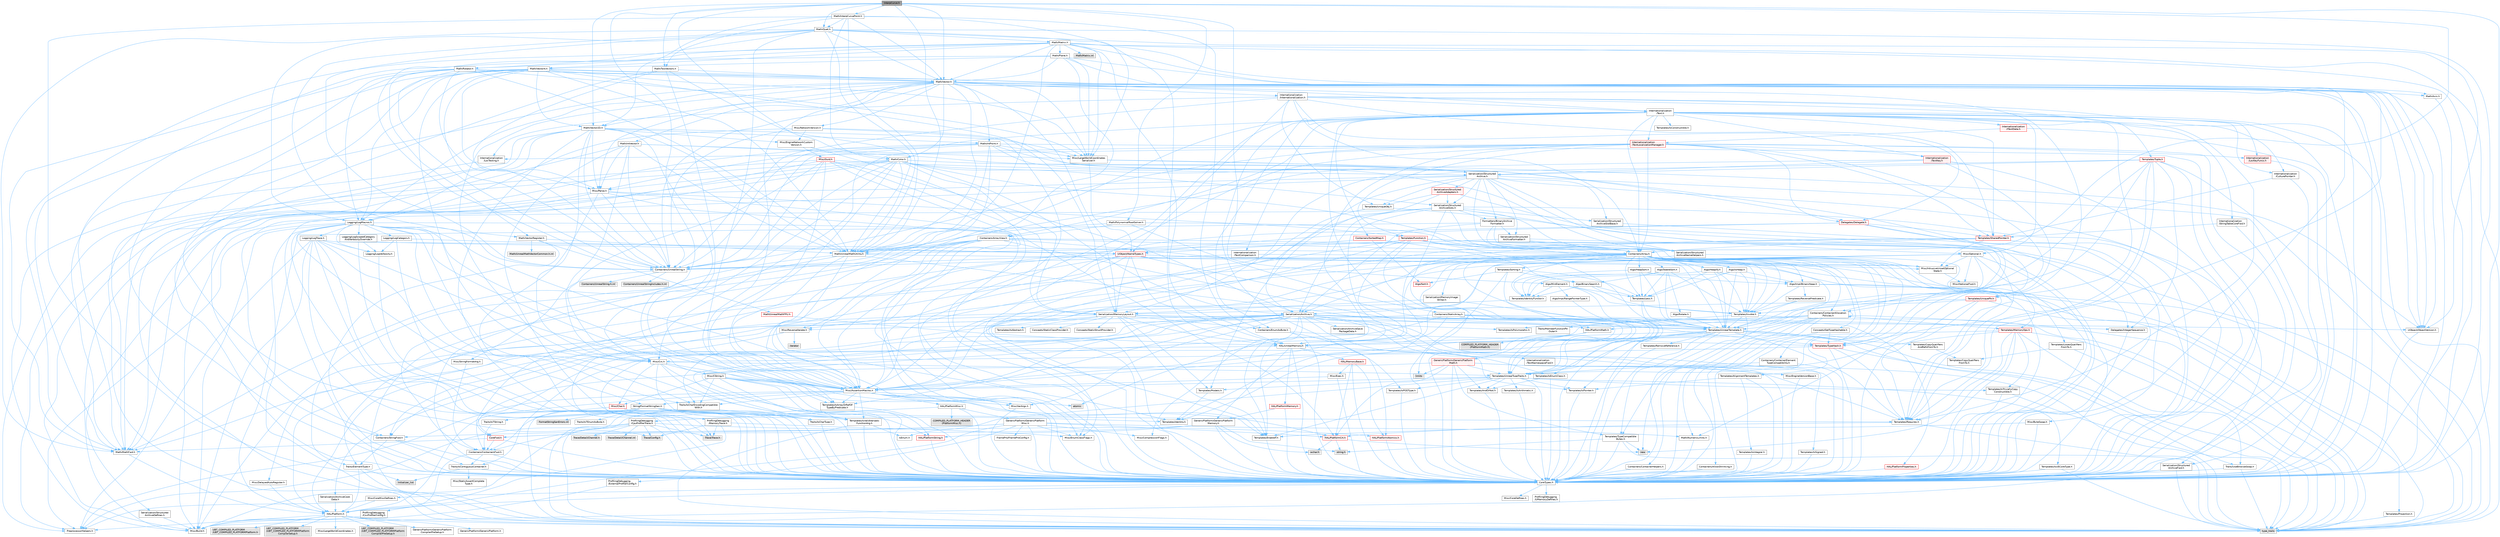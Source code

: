 digraph "InterpCurve.h"
{
 // INTERACTIVE_SVG=YES
 // LATEX_PDF_SIZE
  bgcolor="transparent";
  edge [fontname=Helvetica,fontsize=10,labelfontname=Helvetica,labelfontsize=10];
  node [fontname=Helvetica,fontsize=10,shape=box,height=0.2,width=0.4];
  Node1 [id="Node000001",label="InterpCurve.h",height=0.2,width=0.4,color="gray40", fillcolor="grey60", style="filled", fontcolor="black",tooltip=" "];
  Node1 -> Node2 [id="edge1_Node000001_Node000002",color="steelblue1",style="solid",tooltip=" "];
  Node2 [id="Node000002",label="CoreTypes.h",height=0.2,width=0.4,color="grey40", fillcolor="white", style="filled",URL="$dc/dec/CoreTypes_8h.html",tooltip=" "];
  Node2 -> Node3 [id="edge2_Node000002_Node000003",color="steelblue1",style="solid",tooltip=" "];
  Node3 [id="Node000003",label="HAL/Platform.h",height=0.2,width=0.4,color="grey40", fillcolor="white", style="filled",URL="$d9/dd0/Platform_8h.html",tooltip=" "];
  Node3 -> Node4 [id="edge3_Node000003_Node000004",color="steelblue1",style="solid",tooltip=" "];
  Node4 [id="Node000004",label="Misc/Build.h",height=0.2,width=0.4,color="grey40", fillcolor="white", style="filled",URL="$d3/dbb/Build_8h.html",tooltip=" "];
  Node3 -> Node5 [id="edge4_Node000003_Node000005",color="steelblue1",style="solid",tooltip=" "];
  Node5 [id="Node000005",label="Misc/LargeWorldCoordinates.h",height=0.2,width=0.4,color="grey40", fillcolor="white", style="filled",URL="$d2/dcb/LargeWorldCoordinates_8h.html",tooltip=" "];
  Node3 -> Node6 [id="edge5_Node000003_Node000006",color="steelblue1",style="solid",tooltip=" "];
  Node6 [id="Node000006",label="type_traits",height=0.2,width=0.4,color="grey60", fillcolor="#E0E0E0", style="filled",tooltip=" "];
  Node3 -> Node7 [id="edge6_Node000003_Node000007",color="steelblue1",style="solid",tooltip=" "];
  Node7 [id="Node000007",label="PreprocessorHelpers.h",height=0.2,width=0.4,color="grey40", fillcolor="white", style="filled",URL="$db/ddb/PreprocessorHelpers_8h.html",tooltip=" "];
  Node3 -> Node8 [id="edge7_Node000003_Node000008",color="steelblue1",style="solid",tooltip=" "];
  Node8 [id="Node000008",label="UBT_COMPILED_PLATFORM\l/UBT_COMPILED_PLATFORMPlatform\lCompilerPreSetup.h",height=0.2,width=0.4,color="grey60", fillcolor="#E0E0E0", style="filled",tooltip=" "];
  Node3 -> Node9 [id="edge8_Node000003_Node000009",color="steelblue1",style="solid",tooltip=" "];
  Node9 [id="Node000009",label="GenericPlatform/GenericPlatform\lCompilerPreSetup.h",height=0.2,width=0.4,color="grey40", fillcolor="white", style="filled",URL="$d9/dc8/GenericPlatformCompilerPreSetup_8h.html",tooltip=" "];
  Node3 -> Node10 [id="edge9_Node000003_Node000010",color="steelblue1",style="solid",tooltip=" "];
  Node10 [id="Node000010",label="GenericPlatform/GenericPlatform.h",height=0.2,width=0.4,color="grey40", fillcolor="white", style="filled",URL="$d6/d84/GenericPlatform_8h.html",tooltip=" "];
  Node3 -> Node11 [id="edge10_Node000003_Node000011",color="steelblue1",style="solid",tooltip=" "];
  Node11 [id="Node000011",label="UBT_COMPILED_PLATFORM\l/UBT_COMPILED_PLATFORMPlatform.h",height=0.2,width=0.4,color="grey60", fillcolor="#E0E0E0", style="filled",tooltip=" "];
  Node3 -> Node12 [id="edge11_Node000003_Node000012",color="steelblue1",style="solid",tooltip=" "];
  Node12 [id="Node000012",label="UBT_COMPILED_PLATFORM\l/UBT_COMPILED_PLATFORMPlatform\lCompilerSetup.h",height=0.2,width=0.4,color="grey60", fillcolor="#E0E0E0", style="filled",tooltip=" "];
  Node2 -> Node13 [id="edge12_Node000002_Node000013",color="steelblue1",style="solid",tooltip=" "];
  Node13 [id="Node000013",label="ProfilingDebugging\l/UMemoryDefines.h",height=0.2,width=0.4,color="grey40", fillcolor="white", style="filled",URL="$d2/da2/UMemoryDefines_8h.html",tooltip=" "];
  Node2 -> Node14 [id="edge13_Node000002_Node000014",color="steelblue1",style="solid",tooltip=" "];
  Node14 [id="Node000014",label="Misc/CoreMiscDefines.h",height=0.2,width=0.4,color="grey40", fillcolor="white", style="filled",URL="$da/d38/CoreMiscDefines_8h.html",tooltip=" "];
  Node14 -> Node3 [id="edge14_Node000014_Node000003",color="steelblue1",style="solid",tooltip=" "];
  Node14 -> Node7 [id="edge15_Node000014_Node000007",color="steelblue1",style="solid",tooltip=" "];
  Node2 -> Node15 [id="edge16_Node000002_Node000015",color="steelblue1",style="solid",tooltip=" "];
  Node15 [id="Node000015",label="Misc/CoreDefines.h",height=0.2,width=0.4,color="grey40", fillcolor="white", style="filled",URL="$d3/dd2/CoreDefines_8h.html",tooltip=" "];
  Node1 -> Node16 [id="edge17_Node000001_Node000016",color="steelblue1",style="solid",tooltip=" "];
  Node16 [id="Node000016",label="Misc/AssertionMacros.h",height=0.2,width=0.4,color="grey40", fillcolor="white", style="filled",URL="$d0/dfa/AssertionMacros_8h.html",tooltip=" "];
  Node16 -> Node2 [id="edge18_Node000016_Node000002",color="steelblue1",style="solid",tooltip=" "];
  Node16 -> Node3 [id="edge19_Node000016_Node000003",color="steelblue1",style="solid",tooltip=" "];
  Node16 -> Node17 [id="edge20_Node000016_Node000017",color="steelblue1",style="solid",tooltip=" "];
  Node17 [id="Node000017",label="HAL/PlatformMisc.h",height=0.2,width=0.4,color="grey40", fillcolor="white", style="filled",URL="$d0/df5/PlatformMisc_8h.html",tooltip=" "];
  Node17 -> Node2 [id="edge21_Node000017_Node000002",color="steelblue1",style="solid",tooltip=" "];
  Node17 -> Node18 [id="edge22_Node000017_Node000018",color="steelblue1",style="solid",tooltip=" "];
  Node18 [id="Node000018",label="GenericPlatform/GenericPlatform\lMisc.h",height=0.2,width=0.4,color="grey40", fillcolor="white", style="filled",URL="$db/d9a/GenericPlatformMisc_8h.html",tooltip=" "];
  Node18 -> Node19 [id="edge23_Node000018_Node000019",color="steelblue1",style="solid",tooltip=" "];
  Node19 [id="Node000019",label="Containers/StringFwd.h",height=0.2,width=0.4,color="grey40", fillcolor="white", style="filled",URL="$df/d37/StringFwd_8h.html",tooltip=" "];
  Node19 -> Node2 [id="edge24_Node000019_Node000002",color="steelblue1",style="solid",tooltip=" "];
  Node19 -> Node20 [id="edge25_Node000019_Node000020",color="steelblue1",style="solid",tooltip=" "];
  Node20 [id="Node000020",label="Traits/ElementType.h",height=0.2,width=0.4,color="grey40", fillcolor="white", style="filled",URL="$d5/d4f/ElementType_8h.html",tooltip=" "];
  Node20 -> Node3 [id="edge26_Node000020_Node000003",color="steelblue1",style="solid",tooltip=" "];
  Node20 -> Node21 [id="edge27_Node000020_Node000021",color="steelblue1",style="solid",tooltip=" "];
  Node21 [id="Node000021",label="initializer_list",height=0.2,width=0.4,color="grey60", fillcolor="#E0E0E0", style="filled",tooltip=" "];
  Node20 -> Node6 [id="edge28_Node000020_Node000006",color="steelblue1",style="solid",tooltip=" "];
  Node19 -> Node22 [id="edge29_Node000019_Node000022",color="steelblue1",style="solid",tooltip=" "];
  Node22 [id="Node000022",label="Traits/IsContiguousContainer.h",height=0.2,width=0.4,color="grey40", fillcolor="white", style="filled",URL="$d5/d3c/IsContiguousContainer_8h.html",tooltip=" "];
  Node22 -> Node2 [id="edge30_Node000022_Node000002",color="steelblue1",style="solid",tooltip=" "];
  Node22 -> Node23 [id="edge31_Node000022_Node000023",color="steelblue1",style="solid",tooltip=" "];
  Node23 [id="Node000023",label="Misc/StaticAssertComplete\lType.h",height=0.2,width=0.4,color="grey40", fillcolor="white", style="filled",URL="$d5/d4e/StaticAssertCompleteType_8h.html",tooltip=" "];
  Node22 -> Node21 [id="edge32_Node000022_Node000021",color="steelblue1",style="solid",tooltip=" "];
  Node18 -> Node24 [id="edge33_Node000018_Node000024",color="steelblue1",style="solid",tooltip=" "];
  Node24 [id="Node000024",label="CoreFwd.h",height=0.2,width=0.4,color="red", fillcolor="#FFF0F0", style="filled",URL="$d1/d1e/CoreFwd_8h.html",tooltip=" "];
  Node24 -> Node2 [id="edge34_Node000024_Node000002",color="steelblue1",style="solid",tooltip=" "];
  Node24 -> Node25 [id="edge35_Node000024_Node000025",color="steelblue1",style="solid",tooltip=" "];
  Node25 [id="Node000025",label="Containers/ContainersFwd.h",height=0.2,width=0.4,color="grey40", fillcolor="white", style="filled",URL="$d4/d0a/ContainersFwd_8h.html",tooltip=" "];
  Node25 -> Node3 [id="edge36_Node000025_Node000003",color="steelblue1",style="solid",tooltip=" "];
  Node25 -> Node2 [id="edge37_Node000025_Node000002",color="steelblue1",style="solid",tooltip=" "];
  Node25 -> Node22 [id="edge38_Node000025_Node000022",color="steelblue1",style="solid",tooltip=" "];
  Node24 -> Node26 [id="edge39_Node000024_Node000026",color="steelblue1",style="solid",tooltip=" "];
  Node26 [id="Node000026",label="Math/MathFwd.h",height=0.2,width=0.4,color="grey40", fillcolor="white", style="filled",URL="$d2/d10/MathFwd_8h.html",tooltip=" "];
  Node26 -> Node3 [id="edge40_Node000026_Node000003",color="steelblue1",style="solid",tooltip=" "];
  Node18 -> Node2 [id="edge41_Node000018_Node000002",color="steelblue1",style="solid",tooltip=" "];
  Node18 -> Node28 [id="edge42_Node000018_Node000028",color="steelblue1",style="solid",tooltip=" "];
  Node28 [id="Node000028",label="FramePro/FrameProConfig.h",height=0.2,width=0.4,color="grey40", fillcolor="white", style="filled",URL="$d7/d90/FrameProConfig_8h.html",tooltip=" "];
  Node18 -> Node29 [id="edge43_Node000018_Node000029",color="steelblue1",style="solid",tooltip=" "];
  Node29 [id="Node000029",label="HAL/PlatformCrt.h",height=0.2,width=0.4,color="red", fillcolor="#FFF0F0", style="filled",URL="$d8/d75/PlatformCrt_8h.html",tooltip=" "];
  Node29 -> Node30 [id="edge44_Node000029_Node000030",color="steelblue1",style="solid",tooltip=" "];
  Node30 [id="Node000030",label="new",height=0.2,width=0.4,color="grey60", fillcolor="#E0E0E0", style="filled",tooltip=" "];
  Node29 -> Node31 [id="edge45_Node000029_Node000031",color="steelblue1",style="solid",tooltip=" "];
  Node31 [id="Node000031",label="wchar.h",height=0.2,width=0.4,color="grey60", fillcolor="#E0E0E0", style="filled",tooltip=" "];
  Node29 -> Node38 [id="edge46_Node000029_Node000038",color="steelblue1",style="solid",tooltip=" "];
  Node38 [id="Node000038",label="string.h",height=0.2,width=0.4,color="grey60", fillcolor="#E0E0E0", style="filled",tooltip=" "];
  Node18 -> Node39 [id="edge47_Node000018_Node000039",color="steelblue1",style="solid",tooltip=" "];
  Node39 [id="Node000039",label="Math/NumericLimits.h",height=0.2,width=0.4,color="grey40", fillcolor="white", style="filled",URL="$df/d1b/NumericLimits_8h.html",tooltip=" "];
  Node39 -> Node2 [id="edge48_Node000039_Node000002",color="steelblue1",style="solid",tooltip=" "];
  Node18 -> Node40 [id="edge49_Node000018_Node000040",color="steelblue1",style="solid",tooltip=" "];
  Node40 [id="Node000040",label="Misc/CompressionFlags.h",height=0.2,width=0.4,color="grey40", fillcolor="white", style="filled",URL="$d9/d76/CompressionFlags_8h.html",tooltip=" "];
  Node18 -> Node41 [id="edge50_Node000018_Node000041",color="steelblue1",style="solid",tooltip=" "];
  Node41 [id="Node000041",label="Misc/EnumClassFlags.h",height=0.2,width=0.4,color="grey40", fillcolor="white", style="filled",URL="$d8/de7/EnumClassFlags_8h.html",tooltip=" "];
  Node18 -> Node42 [id="edge51_Node000018_Node000042",color="steelblue1",style="solid",tooltip=" "];
  Node42 [id="Node000042",label="ProfilingDebugging\l/CsvProfilerConfig.h",height=0.2,width=0.4,color="grey40", fillcolor="white", style="filled",URL="$d3/d88/CsvProfilerConfig_8h.html",tooltip=" "];
  Node42 -> Node4 [id="edge52_Node000042_Node000004",color="steelblue1",style="solid",tooltip=" "];
  Node18 -> Node43 [id="edge53_Node000018_Node000043",color="steelblue1",style="solid",tooltip=" "];
  Node43 [id="Node000043",label="ProfilingDebugging\l/ExternalProfilerConfig.h",height=0.2,width=0.4,color="grey40", fillcolor="white", style="filled",URL="$d3/dbb/ExternalProfilerConfig_8h.html",tooltip=" "];
  Node43 -> Node4 [id="edge54_Node000043_Node000004",color="steelblue1",style="solid",tooltip=" "];
  Node17 -> Node44 [id="edge55_Node000017_Node000044",color="steelblue1",style="solid",tooltip=" "];
  Node44 [id="Node000044",label="COMPILED_PLATFORM_HEADER\l(PlatformMisc.h)",height=0.2,width=0.4,color="grey60", fillcolor="#E0E0E0", style="filled",tooltip=" "];
  Node17 -> Node45 [id="edge56_Node000017_Node000045",color="steelblue1",style="solid",tooltip=" "];
  Node45 [id="Node000045",label="ProfilingDebugging\l/CpuProfilerTrace.h",height=0.2,width=0.4,color="grey40", fillcolor="white", style="filled",URL="$da/dcb/CpuProfilerTrace_8h.html",tooltip=" "];
  Node45 -> Node2 [id="edge57_Node000045_Node000002",color="steelblue1",style="solid",tooltip=" "];
  Node45 -> Node25 [id="edge58_Node000045_Node000025",color="steelblue1",style="solid",tooltip=" "];
  Node45 -> Node46 [id="edge59_Node000045_Node000046",color="steelblue1",style="solid",tooltip=" "];
  Node46 [id="Node000046",label="HAL/PlatformAtomics.h",height=0.2,width=0.4,color="red", fillcolor="#FFF0F0", style="filled",URL="$d3/d36/PlatformAtomics_8h.html",tooltip=" "];
  Node46 -> Node2 [id="edge60_Node000046_Node000002",color="steelblue1",style="solid",tooltip=" "];
  Node45 -> Node7 [id="edge61_Node000045_Node000007",color="steelblue1",style="solid",tooltip=" "];
  Node45 -> Node4 [id="edge62_Node000045_Node000004",color="steelblue1",style="solid",tooltip=" "];
  Node45 -> Node49 [id="edge63_Node000045_Node000049",color="steelblue1",style="solid",tooltip=" "];
  Node49 [id="Node000049",label="Trace/Config.h",height=0.2,width=0.4,color="grey60", fillcolor="#E0E0E0", style="filled",tooltip=" "];
  Node45 -> Node50 [id="edge64_Node000045_Node000050",color="steelblue1",style="solid",tooltip=" "];
  Node50 [id="Node000050",label="Trace/Detail/Channel.h",height=0.2,width=0.4,color="grey60", fillcolor="#E0E0E0", style="filled",tooltip=" "];
  Node45 -> Node51 [id="edge65_Node000045_Node000051",color="steelblue1",style="solid",tooltip=" "];
  Node51 [id="Node000051",label="Trace/Detail/Channel.inl",height=0.2,width=0.4,color="grey60", fillcolor="#E0E0E0", style="filled",tooltip=" "];
  Node45 -> Node52 [id="edge66_Node000045_Node000052",color="steelblue1",style="solid",tooltip=" "];
  Node52 [id="Node000052",label="Trace/Trace.h",height=0.2,width=0.4,color="grey60", fillcolor="#E0E0E0", style="filled",tooltip=" "];
  Node16 -> Node7 [id="edge67_Node000016_Node000007",color="steelblue1",style="solid",tooltip=" "];
  Node16 -> Node53 [id="edge68_Node000016_Node000053",color="steelblue1",style="solid",tooltip=" "];
  Node53 [id="Node000053",label="Templates/EnableIf.h",height=0.2,width=0.4,color="grey40", fillcolor="white", style="filled",URL="$d7/d60/EnableIf_8h.html",tooltip=" "];
  Node53 -> Node2 [id="edge69_Node000053_Node000002",color="steelblue1",style="solid",tooltip=" "];
  Node16 -> Node54 [id="edge70_Node000016_Node000054",color="steelblue1",style="solid",tooltip=" "];
  Node54 [id="Node000054",label="Templates/IsArrayOrRefOf\lTypeByPredicate.h",height=0.2,width=0.4,color="grey40", fillcolor="white", style="filled",URL="$d6/da1/IsArrayOrRefOfTypeByPredicate_8h.html",tooltip=" "];
  Node54 -> Node2 [id="edge71_Node000054_Node000002",color="steelblue1",style="solid",tooltip=" "];
  Node16 -> Node55 [id="edge72_Node000016_Node000055",color="steelblue1",style="solid",tooltip=" "];
  Node55 [id="Node000055",label="Templates/IsValidVariadic\lFunctionArg.h",height=0.2,width=0.4,color="grey40", fillcolor="white", style="filled",URL="$d0/dc8/IsValidVariadicFunctionArg_8h.html",tooltip=" "];
  Node55 -> Node2 [id="edge73_Node000055_Node000002",color="steelblue1",style="solid",tooltip=" "];
  Node55 -> Node56 [id="edge74_Node000055_Node000056",color="steelblue1",style="solid",tooltip=" "];
  Node56 [id="Node000056",label="IsEnum.h",height=0.2,width=0.4,color="grey40", fillcolor="white", style="filled",URL="$d4/de5/IsEnum_8h.html",tooltip=" "];
  Node55 -> Node6 [id="edge75_Node000055_Node000006",color="steelblue1",style="solid",tooltip=" "];
  Node16 -> Node57 [id="edge76_Node000016_Node000057",color="steelblue1",style="solid",tooltip=" "];
  Node57 [id="Node000057",label="Traits/IsCharEncodingCompatible\lWith.h",height=0.2,width=0.4,color="grey40", fillcolor="white", style="filled",URL="$df/dd1/IsCharEncodingCompatibleWith_8h.html",tooltip=" "];
  Node57 -> Node6 [id="edge77_Node000057_Node000006",color="steelblue1",style="solid",tooltip=" "];
  Node57 -> Node58 [id="edge78_Node000057_Node000058",color="steelblue1",style="solid",tooltip=" "];
  Node58 [id="Node000058",label="Traits/IsCharType.h",height=0.2,width=0.4,color="grey40", fillcolor="white", style="filled",URL="$db/d51/IsCharType_8h.html",tooltip=" "];
  Node58 -> Node2 [id="edge79_Node000058_Node000002",color="steelblue1",style="solid",tooltip=" "];
  Node16 -> Node59 [id="edge80_Node000016_Node000059",color="steelblue1",style="solid",tooltip=" "];
  Node59 [id="Node000059",label="Misc/VarArgs.h",height=0.2,width=0.4,color="grey40", fillcolor="white", style="filled",URL="$d5/d6f/VarArgs_8h.html",tooltip=" "];
  Node59 -> Node2 [id="edge81_Node000059_Node000002",color="steelblue1",style="solid",tooltip=" "];
  Node16 -> Node60 [id="edge82_Node000016_Node000060",color="steelblue1",style="solid",tooltip=" "];
  Node60 [id="Node000060",label="String/FormatStringSan.h",height=0.2,width=0.4,color="grey40", fillcolor="white", style="filled",URL="$d3/d8b/FormatStringSan_8h.html",tooltip=" "];
  Node60 -> Node6 [id="edge83_Node000060_Node000006",color="steelblue1",style="solid",tooltip=" "];
  Node60 -> Node2 [id="edge84_Node000060_Node000002",color="steelblue1",style="solid",tooltip=" "];
  Node60 -> Node61 [id="edge85_Node000060_Node000061",color="steelblue1",style="solid",tooltip=" "];
  Node61 [id="Node000061",label="Templates/Requires.h",height=0.2,width=0.4,color="grey40", fillcolor="white", style="filled",URL="$dc/d96/Requires_8h.html",tooltip=" "];
  Node61 -> Node53 [id="edge86_Node000061_Node000053",color="steelblue1",style="solid",tooltip=" "];
  Node61 -> Node6 [id="edge87_Node000061_Node000006",color="steelblue1",style="solid",tooltip=" "];
  Node60 -> Node62 [id="edge88_Node000060_Node000062",color="steelblue1",style="solid",tooltip=" "];
  Node62 [id="Node000062",label="Templates/Identity.h",height=0.2,width=0.4,color="grey40", fillcolor="white", style="filled",URL="$d0/dd5/Identity_8h.html",tooltip=" "];
  Node60 -> Node55 [id="edge89_Node000060_Node000055",color="steelblue1",style="solid",tooltip=" "];
  Node60 -> Node58 [id="edge90_Node000060_Node000058",color="steelblue1",style="solid",tooltip=" "];
  Node60 -> Node63 [id="edge91_Node000060_Node000063",color="steelblue1",style="solid",tooltip=" "];
  Node63 [id="Node000063",label="Traits/IsTEnumAsByte.h",height=0.2,width=0.4,color="grey40", fillcolor="white", style="filled",URL="$d1/de6/IsTEnumAsByte_8h.html",tooltip=" "];
  Node60 -> Node64 [id="edge92_Node000060_Node000064",color="steelblue1",style="solid",tooltip=" "];
  Node64 [id="Node000064",label="Traits/IsTString.h",height=0.2,width=0.4,color="grey40", fillcolor="white", style="filled",URL="$d0/df8/IsTString_8h.html",tooltip=" "];
  Node64 -> Node25 [id="edge93_Node000064_Node000025",color="steelblue1",style="solid",tooltip=" "];
  Node60 -> Node25 [id="edge94_Node000060_Node000025",color="steelblue1",style="solid",tooltip=" "];
  Node60 -> Node65 [id="edge95_Node000060_Node000065",color="steelblue1",style="solid",tooltip=" "];
  Node65 [id="Node000065",label="FormatStringSanErrors.inl",height=0.2,width=0.4,color="grey60", fillcolor="#E0E0E0", style="filled",tooltip=" "];
  Node16 -> Node66 [id="edge96_Node000016_Node000066",color="steelblue1",style="solid",tooltip=" "];
  Node66 [id="Node000066",label="atomic",height=0.2,width=0.4,color="grey60", fillcolor="#E0E0E0", style="filled",tooltip=" "];
  Node1 -> Node67 [id="edge97_Node000001_Node000067",color="steelblue1",style="solid",tooltip=" "];
  Node67 [id="Node000067",label="Algo/MinElement.h",height=0.2,width=0.4,color="grey40", fillcolor="white", style="filled",URL="$df/d9c/MinElement_8h.html",tooltip=" "];
  Node67 -> Node68 [id="edge98_Node000067_Node000068",color="steelblue1",style="solid",tooltip=" "];
  Node68 [id="Node000068",label="Algo/Impl/RangePointerType.h",height=0.2,width=0.4,color="grey40", fillcolor="white", style="filled",URL="$d1/de4/RangePointerType_8h.html",tooltip=" "];
  Node68 -> Node69 [id="edge99_Node000068_Node000069",color="steelblue1",style="solid",tooltip=" "];
  Node69 [id="Node000069",label="Templates/UnrealTemplate.h",height=0.2,width=0.4,color="grey40", fillcolor="white", style="filled",URL="$d4/d24/UnrealTemplate_8h.html",tooltip=" "];
  Node69 -> Node2 [id="edge100_Node000069_Node000002",color="steelblue1",style="solid",tooltip=" "];
  Node69 -> Node70 [id="edge101_Node000069_Node000070",color="steelblue1",style="solid",tooltip=" "];
  Node70 [id="Node000070",label="Templates/IsPointer.h",height=0.2,width=0.4,color="grey40", fillcolor="white", style="filled",URL="$d7/d05/IsPointer_8h.html",tooltip=" "];
  Node70 -> Node2 [id="edge102_Node000070_Node000002",color="steelblue1",style="solid",tooltip=" "];
  Node69 -> Node71 [id="edge103_Node000069_Node000071",color="steelblue1",style="solid",tooltip=" "];
  Node71 [id="Node000071",label="HAL/UnrealMemory.h",height=0.2,width=0.4,color="grey40", fillcolor="white", style="filled",URL="$d9/d96/UnrealMemory_8h.html",tooltip=" "];
  Node71 -> Node2 [id="edge104_Node000071_Node000002",color="steelblue1",style="solid",tooltip=" "];
  Node71 -> Node72 [id="edge105_Node000071_Node000072",color="steelblue1",style="solid",tooltip=" "];
  Node72 [id="Node000072",label="GenericPlatform/GenericPlatform\lMemory.h",height=0.2,width=0.4,color="grey40", fillcolor="white", style="filled",URL="$dd/d22/GenericPlatformMemory_8h.html",tooltip=" "];
  Node72 -> Node24 [id="edge106_Node000072_Node000024",color="steelblue1",style="solid",tooltip=" "];
  Node72 -> Node2 [id="edge107_Node000072_Node000002",color="steelblue1",style="solid",tooltip=" "];
  Node72 -> Node73 [id="edge108_Node000072_Node000073",color="steelblue1",style="solid",tooltip=" "];
  Node73 [id="Node000073",label="HAL/PlatformString.h",height=0.2,width=0.4,color="red", fillcolor="#FFF0F0", style="filled",URL="$db/db5/PlatformString_8h.html",tooltip=" "];
  Node73 -> Node2 [id="edge109_Node000073_Node000002",color="steelblue1",style="solid",tooltip=" "];
  Node72 -> Node38 [id="edge110_Node000072_Node000038",color="steelblue1",style="solid",tooltip=" "];
  Node72 -> Node31 [id="edge111_Node000072_Node000031",color="steelblue1",style="solid",tooltip=" "];
  Node71 -> Node75 [id="edge112_Node000071_Node000075",color="steelblue1",style="solid",tooltip=" "];
  Node75 [id="Node000075",label="HAL/MemoryBase.h",height=0.2,width=0.4,color="red", fillcolor="#FFF0F0", style="filled",URL="$d6/d9f/MemoryBase_8h.html",tooltip=" "];
  Node75 -> Node2 [id="edge113_Node000075_Node000002",color="steelblue1",style="solid",tooltip=" "];
  Node75 -> Node46 [id="edge114_Node000075_Node000046",color="steelblue1",style="solid",tooltip=" "];
  Node75 -> Node29 [id="edge115_Node000075_Node000029",color="steelblue1",style="solid",tooltip=" "];
  Node75 -> Node76 [id="edge116_Node000075_Node000076",color="steelblue1",style="solid",tooltip=" "];
  Node76 [id="Node000076",label="Misc/Exec.h",height=0.2,width=0.4,color="grey40", fillcolor="white", style="filled",URL="$de/ddb/Exec_8h.html",tooltip=" "];
  Node76 -> Node2 [id="edge117_Node000076_Node000002",color="steelblue1",style="solid",tooltip=" "];
  Node76 -> Node16 [id="edge118_Node000076_Node000016",color="steelblue1",style="solid",tooltip=" "];
  Node71 -> Node88 [id="edge119_Node000071_Node000088",color="steelblue1",style="solid",tooltip=" "];
  Node88 [id="Node000088",label="HAL/PlatformMemory.h",height=0.2,width=0.4,color="red", fillcolor="#FFF0F0", style="filled",URL="$de/d68/PlatformMemory_8h.html",tooltip=" "];
  Node88 -> Node2 [id="edge120_Node000088_Node000002",color="steelblue1",style="solid",tooltip=" "];
  Node88 -> Node72 [id="edge121_Node000088_Node000072",color="steelblue1",style="solid",tooltip=" "];
  Node71 -> Node90 [id="edge122_Node000071_Node000090",color="steelblue1",style="solid",tooltip=" "];
  Node90 [id="Node000090",label="ProfilingDebugging\l/MemoryTrace.h",height=0.2,width=0.4,color="grey40", fillcolor="white", style="filled",URL="$da/dd7/MemoryTrace_8h.html",tooltip=" "];
  Node90 -> Node3 [id="edge123_Node000090_Node000003",color="steelblue1",style="solid",tooltip=" "];
  Node90 -> Node41 [id="edge124_Node000090_Node000041",color="steelblue1",style="solid",tooltip=" "];
  Node90 -> Node49 [id="edge125_Node000090_Node000049",color="steelblue1",style="solid",tooltip=" "];
  Node90 -> Node52 [id="edge126_Node000090_Node000052",color="steelblue1",style="solid",tooltip=" "];
  Node71 -> Node70 [id="edge127_Node000071_Node000070",color="steelblue1",style="solid",tooltip=" "];
  Node69 -> Node91 [id="edge128_Node000069_Node000091",color="steelblue1",style="solid",tooltip=" "];
  Node91 [id="Node000091",label="Templates/CopyQualifiers\lAndRefsFromTo.h",height=0.2,width=0.4,color="grey40", fillcolor="white", style="filled",URL="$d3/db3/CopyQualifiersAndRefsFromTo_8h.html",tooltip=" "];
  Node91 -> Node92 [id="edge129_Node000091_Node000092",color="steelblue1",style="solid",tooltip=" "];
  Node92 [id="Node000092",label="Templates/CopyQualifiers\lFromTo.h",height=0.2,width=0.4,color="grey40", fillcolor="white", style="filled",URL="$d5/db4/CopyQualifiersFromTo_8h.html",tooltip=" "];
  Node69 -> Node93 [id="edge130_Node000069_Node000093",color="steelblue1",style="solid",tooltip=" "];
  Node93 [id="Node000093",label="Templates/UnrealTypeTraits.h",height=0.2,width=0.4,color="grey40", fillcolor="white", style="filled",URL="$d2/d2d/UnrealTypeTraits_8h.html",tooltip=" "];
  Node93 -> Node2 [id="edge131_Node000093_Node000002",color="steelblue1",style="solid",tooltip=" "];
  Node93 -> Node70 [id="edge132_Node000093_Node000070",color="steelblue1",style="solid",tooltip=" "];
  Node93 -> Node16 [id="edge133_Node000093_Node000016",color="steelblue1",style="solid",tooltip=" "];
  Node93 -> Node84 [id="edge134_Node000093_Node000084",color="steelblue1",style="solid",tooltip=" "];
  Node84 [id="Node000084",label="Templates/AndOrNot.h",height=0.2,width=0.4,color="grey40", fillcolor="white", style="filled",URL="$db/d0a/AndOrNot_8h.html",tooltip=" "];
  Node84 -> Node2 [id="edge135_Node000084_Node000002",color="steelblue1",style="solid",tooltip=" "];
  Node93 -> Node53 [id="edge136_Node000093_Node000053",color="steelblue1",style="solid",tooltip=" "];
  Node93 -> Node94 [id="edge137_Node000093_Node000094",color="steelblue1",style="solid",tooltip=" "];
  Node94 [id="Node000094",label="Templates/IsArithmetic.h",height=0.2,width=0.4,color="grey40", fillcolor="white", style="filled",URL="$d2/d5d/IsArithmetic_8h.html",tooltip=" "];
  Node94 -> Node2 [id="edge138_Node000094_Node000002",color="steelblue1",style="solid",tooltip=" "];
  Node93 -> Node56 [id="edge139_Node000093_Node000056",color="steelblue1",style="solid",tooltip=" "];
  Node93 -> Node95 [id="edge140_Node000093_Node000095",color="steelblue1",style="solid",tooltip=" "];
  Node95 [id="Node000095",label="Templates/Models.h",height=0.2,width=0.4,color="grey40", fillcolor="white", style="filled",URL="$d3/d0c/Models_8h.html",tooltip=" "];
  Node95 -> Node62 [id="edge141_Node000095_Node000062",color="steelblue1",style="solid",tooltip=" "];
  Node93 -> Node96 [id="edge142_Node000093_Node000096",color="steelblue1",style="solid",tooltip=" "];
  Node96 [id="Node000096",label="Templates/IsPODType.h",height=0.2,width=0.4,color="grey40", fillcolor="white", style="filled",URL="$d7/db1/IsPODType_8h.html",tooltip=" "];
  Node96 -> Node2 [id="edge143_Node000096_Node000002",color="steelblue1",style="solid",tooltip=" "];
  Node93 -> Node97 [id="edge144_Node000093_Node000097",color="steelblue1",style="solid",tooltip=" "];
  Node97 [id="Node000097",label="Templates/IsUECoreType.h",height=0.2,width=0.4,color="grey40", fillcolor="white", style="filled",URL="$d1/db8/IsUECoreType_8h.html",tooltip=" "];
  Node97 -> Node2 [id="edge145_Node000097_Node000002",color="steelblue1",style="solid",tooltip=" "];
  Node97 -> Node6 [id="edge146_Node000097_Node000006",color="steelblue1",style="solid",tooltip=" "];
  Node93 -> Node85 [id="edge147_Node000093_Node000085",color="steelblue1",style="solid",tooltip=" "];
  Node85 [id="Node000085",label="Templates/IsTriviallyCopy\lConstructible.h",height=0.2,width=0.4,color="grey40", fillcolor="white", style="filled",URL="$d3/d78/IsTriviallyCopyConstructible_8h.html",tooltip=" "];
  Node85 -> Node2 [id="edge148_Node000085_Node000002",color="steelblue1",style="solid",tooltip=" "];
  Node85 -> Node6 [id="edge149_Node000085_Node000006",color="steelblue1",style="solid",tooltip=" "];
  Node69 -> Node98 [id="edge150_Node000069_Node000098",color="steelblue1",style="solid",tooltip=" "];
  Node98 [id="Node000098",label="Templates/RemoveReference.h",height=0.2,width=0.4,color="grey40", fillcolor="white", style="filled",URL="$da/dbe/RemoveReference_8h.html",tooltip=" "];
  Node98 -> Node2 [id="edge151_Node000098_Node000002",color="steelblue1",style="solid",tooltip=" "];
  Node69 -> Node61 [id="edge152_Node000069_Node000061",color="steelblue1",style="solid",tooltip=" "];
  Node69 -> Node99 [id="edge153_Node000069_Node000099",color="steelblue1",style="solid",tooltip=" "];
  Node99 [id="Node000099",label="Templates/TypeCompatible\lBytes.h",height=0.2,width=0.4,color="grey40", fillcolor="white", style="filled",URL="$df/d0a/TypeCompatibleBytes_8h.html",tooltip=" "];
  Node99 -> Node2 [id="edge154_Node000099_Node000002",color="steelblue1",style="solid",tooltip=" "];
  Node99 -> Node38 [id="edge155_Node000099_Node000038",color="steelblue1",style="solid",tooltip=" "];
  Node99 -> Node30 [id="edge156_Node000099_Node000030",color="steelblue1",style="solid",tooltip=" "];
  Node99 -> Node6 [id="edge157_Node000099_Node000006",color="steelblue1",style="solid",tooltip=" "];
  Node69 -> Node62 [id="edge158_Node000069_Node000062",color="steelblue1",style="solid",tooltip=" "];
  Node69 -> Node22 [id="edge159_Node000069_Node000022",color="steelblue1",style="solid",tooltip=" "];
  Node69 -> Node100 [id="edge160_Node000069_Node000100",color="steelblue1",style="solid",tooltip=" "];
  Node100 [id="Node000100",label="Traits/UseBitwiseSwap.h",height=0.2,width=0.4,color="grey40", fillcolor="white", style="filled",URL="$db/df3/UseBitwiseSwap_8h.html",tooltip=" "];
  Node100 -> Node2 [id="edge161_Node000100_Node000002",color="steelblue1",style="solid",tooltip=" "];
  Node100 -> Node6 [id="edge162_Node000100_Node000006",color="steelblue1",style="solid",tooltip=" "];
  Node69 -> Node6 [id="edge163_Node000069_Node000006",color="steelblue1",style="solid",tooltip=" "];
  Node67 -> Node101 [id="edge164_Node000067_Node000101",color="steelblue1",style="solid",tooltip=" "];
  Node101 [id="Node000101",label="Templates/IdentityFunctor.h",height=0.2,width=0.4,color="grey40", fillcolor="white", style="filled",URL="$d7/d2e/IdentityFunctor_8h.html",tooltip=" "];
  Node101 -> Node3 [id="edge165_Node000101_Node000003",color="steelblue1",style="solid",tooltip=" "];
  Node67 -> Node102 [id="edge166_Node000067_Node000102",color="steelblue1",style="solid",tooltip=" "];
  Node102 [id="Node000102",label="Templates/Invoke.h",height=0.2,width=0.4,color="grey40", fillcolor="white", style="filled",URL="$d7/deb/Invoke_8h.html",tooltip=" "];
  Node102 -> Node2 [id="edge167_Node000102_Node000002",color="steelblue1",style="solid",tooltip=" "];
  Node102 -> Node103 [id="edge168_Node000102_Node000103",color="steelblue1",style="solid",tooltip=" "];
  Node103 [id="Node000103",label="Traits/MemberFunctionPtr\lOuter.h",height=0.2,width=0.4,color="grey40", fillcolor="white", style="filled",URL="$db/da7/MemberFunctionPtrOuter_8h.html",tooltip=" "];
  Node102 -> Node69 [id="edge169_Node000102_Node000069",color="steelblue1",style="solid",tooltip=" "];
  Node102 -> Node6 [id="edge170_Node000102_Node000006",color="steelblue1",style="solid",tooltip=" "];
  Node67 -> Node104 [id="edge171_Node000067_Node000104",color="steelblue1",style="solid",tooltip=" "];
  Node104 [id="Node000104",label="Templates/Less.h",height=0.2,width=0.4,color="grey40", fillcolor="white", style="filled",URL="$de/dc8/Less_8h.html",tooltip=" "];
  Node104 -> Node2 [id="edge172_Node000104_Node000002",color="steelblue1",style="solid",tooltip=" "];
  Node104 -> Node69 [id="edge173_Node000104_Node000069",color="steelblue1",style="solid",tooltip=" "];
  Node67 -> Node69 [id="edge174_Node000067_Node000069",color="steelblue1",style="solid",tooltip=" "];
  Node1 -> Node105 [id="edge175_Node000001_Node000105",color="steelblue1",style="solid",tooltip=" "];
  Node105 [id="Node000105",label="Containers/Array.h",height=0.2,width=0.4,color="grey40", fillcolor="white", style="filled",URL="$df/dd0/Array_8h.html",tooltip=" "];
  Node105 -> Node2 [id="edge176_Node000105_Node000002",color="steelblue1",style="solid",tooltip=" "];
  Node105 -> Node16 [id="edge177_Node000105_Node000016",color="steelblue1",style="solid",tooltip=" "];
  Node105 -> Node106 [id="edge178_Node000105_Node000106",color="steelblue1",style="solid",tooltip=" "];
  Node106 [id="Node000106",label="Misc/IntrusiveUnsetOptional\lState.h",height=0.2,width=0.4,color="grey40", fillcolor="white", style="filled",URL="$d2/d0a/IntrusiveUnsetOptionalState_8h.html",tooltip=" "];
  Node106 -> Node107 [id="edge179_Node000106_Node000107",color="steelblue1",style="solid",tooltip=" "];
  Node107 [id="Node000107",label="Misc/OptionalFwd.h",height=0.2,width=0.4,color="grey40", fillcolor="white", style="filled",URL="$dc/d50/OptionalFwd_8h.html",tooltip=" "];
  Node105 -> Node108 [id="edge180_Node000105_Node000108",color="steelblue1",style="solid",tooltip=" "];
  Node108 [id="Node000108",label="Misc/ReverseIterate.h",height=0.2,width=0.4,color="grey40", fillcolor="white", style="filled",URL="$db/de3/ReverseIterate_8h.html",tooltip=" "];
  Node108 -> Node3 [id="edge181_Node000108_Node000003",color="steelblue1",style="solid",tooltip=" "];
  Node108 -> Node109 [id="edge182_Node000108_Node000109",color="steelblue1",style="solid",tooltip=" "];
  Node109 [id="Node000109",label="iterator",height=0.2,width=0.4,color="grey60", fillcolor="#E0E0E0", style="filled",tooltip=" "];
  Node105 -> Node71 [id="edge183_Node000105_Node000071",color="steelblue1",style="solid",tooltip=" "];
  Node105 -> Node93 [id="edge184_Node000105_Node000093",color="steelblue1",style="solid",tooltip=" "];
  Node105 -> Node69 [id="edge185_Node000105_Node000069",color="steelblue1",style="solid",tooltip=" "];
  Node105 -> Node110 [id="edge186_Node000105_Node000110",color="steelblue1",style="solid",tooltip=" "];
  Node110 [id="Node000110",label="Containers/AllowShrinking.h",height=0.2,width=0.4,color="grey40", fillcolor="white", style="filled",URL="$d7/d1a/AllowShrinking_8h.html",tooltip=" "];
  Node110 -> Node2 [id="edge187_Node000110_Node000002",color="steelblue1",style="solid",tooltip=" "];
  Node105 -> Node111 [id="edge188_Node000105_Node000111",color="steelblue1",style="solid",tooltip=" "];
  Node111 [id="Node000111",label="Containers/ContainerAllocation\lPolicies.h",height=0.2,width=0.4,color="grey40", fillcolor="white", style="filled",URL="$d7/dff/ContainerAllocationPolicies_8h.html",tooltip=" "];
  Node111 -> Node2 [id="edge189_Node000111_Node000002",color="steelblue1",style="solid",tooltip=" "];
  Node111 -> Node112 [id="edge190_Node000111_Node000112",color="steelblue1",style="solid",tooltip=" "];
  Node112 [id="Node000112",label="Containers/ContainerHelpers.h",height=0.2,width=0.4,color="grey40", fillcolor="white", style="filled",URL="$d7/d33/ContainerHelpers_8h.html",tooltip=" "];
  Node112 -> Node2 [id="edge191_Node000112_Node000002",color="steelblue1",style="solid",tooltip=" "];
  Node111 -> Node111 [id="edge192_Node000111_Node000111",color="steelblue1",style="solid",tooltip=" "];
  Node111 -> Node113 [id="edge193_Node000111_Node000113",color="steelblue1",style="solid",tooltip=" "];
  Node113 [id="Node000113",label="HAL/PlatformMath.h",height=0.2,width=0.4,color="grey40", fillcolor="white", style="filled",URL="$dc/d53/PlatformMath_8h.html",tooltip=" "];
  Node113 -> Node2 [id="edge194_Node000113_Node000002",color="steelblue1",style="solid",tooltip=" "];
  Node113 -> Node114 [id="edge195_Node000113_Node000114",color="steelblue1",style="solid",tooltip=" "];
  Node114 [id="Node000114",label="GenericPlatform/GenericPlatform\lMath.h",height=0.2,width=0.4,color="red", fillcolor="#FFF0F0", style="filled",URL="$d5/d79/GenericPlatformMath_8h.html",tooltip=" "];
  Node114 -> Node2 [id="edge196_Node000114_Node000002",color="steelblue1",style="solid",tooltip=" "];
  Node114 -> Node25 [id="edge197_Node000114_Node000025",color="steelblue1",style="solid",tooltip=" "];
  Node114 -> Node29 [id="edge198_Node000114_Node000029",color="steelblue1",style="solid",tooltip=" "];
  Node114 -> Node84 [id="edge199_Node000114_Node000084",color="steelblue1",style="solid",tooltip=" "];
  Node114 -> Node93 [id="edge200_Node000114_Node000093",color="steelblue1",style="solid",tooltip=" "];
  Node114 -> Node61 [id="edge201_Node000114_Node000061",color="steelblue1",style="solid",tooltip=" "];
  Node114 -> Node99 [id="edge202_Node000114_Node000099",color="steelblue1",style="solid",tooltip=" "];
  Node114 -> Node119 [id="edge203_Node000114_Node000119",color="steelblue1",style="solid",tooltip=" "];
  Node119 [id="Node000119",label="limits",height=0.2,width=0.4,color="grey60", fillcolor="#E0E0E0", style="filled",tooltip=" "];
  Node114 -> Node6 [id="edge204_Node000114_Node000006",color="steelblue1",style="solid",tooltip=" "];
  Node113 -> Node120 [id="edge205_Node000113_Node000120",color="steelblue1",style="solid",tooltip=" "];
  Node120 [id="Node000120",label="COMPILED_PLATFORM_HEADER\l(PlatformMath.h)",height=0.2,width=0.4,color="grey60", fillcolor="#E0E0E0", style="filled",tooltip=" "];
  Node111 -> Node71 [id="edge206_Node000111_Node000071",color="steelblue1",style="solid",tooltip=" "];
  Node111 -> Node39 [id="edge207_Node000111_Node000039",color="steelblue1",style="solid",tooltip=" "];
  Node111 -> Node16 [id="edge208_Node000111_Node000016",color="steelblue1",style="solid",tooltip=" "];
  Node111 -> Node121 [id="edge209_Node000111_Node000121",color="steelblue1",style="solid",tooltip=" "];
  Node121 [id="Node000121",label="Templates/IsPolymorphic.h",height=0.2,width=0.4,color="grey40", fillcolor="white", style="filled",URL="$dc/d20/IsPolymorphic_8h.html",tooltip=" "];
  Node111 -> Node122 [id="edge210_Node000111_Node000122",color="steelblue1",style="solid",tooltip=" "];
  Node122 [id="Node000122",label="Templates/MemoryOps.h",height=0.2,width=0.4,color="red", fillcolor="#FFF0F0", style="filled",URL="$db/dea/MemoryOps_8h.html",tooltip=" "];
  Node122 -> Node2 [id="edge211_Node000122_Node000002",color="steelblue1",style="solid",tooltip=" "];
  Node122 -> Node71 [id="edge212_Node000122_Node000071",color="steelblue1",style="solid",tooltip=" "];
  Node122 -> Node85 [id="edge213_Node000122_Node000085",color="steelblue1",style="solid",tooltip=" "];
  Node122 -> Node61 [id="edge214_Node000122_Node000061",color="steelblue1",style="solid",tooltip=" "];
  Node122 -> Node93 [id="edge215_Node000122_Node000093",color="steelblue1",style="solid",tooltip=" "];
  Node122 -> Node100 [id="edge216_Node000122_Node000100",color="steelblue1",style="solid",tooltip=" "];
  Node122 -> Node30 [id="edge217_Node000122_Node000030",color="steelblue1",style="solid",tooltip=" "];
  Node122 -> Node6 [id="edge218_Node000122_Node000006",color="steelblue1",style="solid",tooltip=" "];
  Node111 -> Node99 [id="edge219_Node000111_Node000099",color="steelblue1",style="solid",tooltip=" "];
  Node111 -> Node6 [id="edge220_Node000111_Node000006",color="steelblue1",style="solid",tooltip=" "];
  Node105 -> Node123 [id="edge221_Node000105_Node000123",color="steelblue1",style="solid",tooltip=" "];
  Node123 [id="Node000123",label="Containers/ContainerElement\lTypeCompatibility.h",height=0.2,width=0.4,color="grey40", fillcolor="white", style="filled",URL="$df/ddf/ContainerElementTypeCompatibility_8h.html",tooltip=" "];
  Node123 -> Node2 [id="edge222_Node000123_Node000002",color="steelblue1",style="solid",tooltip=" "];
  Node123 -> Node93 [id="edge223_Node000123_Node000093",color="steelblue1",style="solid",tooltip=" "];
  Node105 -> Node124 [id="edge224_Node000105_Node000124",color="steelblue1",style="solid",tooltip=" "];
  Node124 [id="Node000124",label="Serialization/Archive.h",height=0.2,width=0.4,color="grey40", fillcolor="white", style="filled",URL="$d7/d3b/Archive_8h.html",tooltip=" "];
  Node124 -> Node24 [id="edge225_Node000124_Node000024",color="steelblue1",style="solid",tooltip=" "];
  Node124 -> Node2 [id="edge226_Node000124_Node000002",color="steelblue1",style="solid",tooltip=" "];
  Node124 -> Node125 [id="edge227_Node000124_Node000125",color="steelblue1",style="solid",tooltip=" "];
  Node125 [id="Node000125",label="HAL/PlatformProperties.h",height=0.2,width=0.4,color="red", fillcolor="#FFF0F0", style="filled",URL="$d9/db0/PlatformProperties_8h.html",tooltip=" "];
  Node125 -> Node2 [id="edge228_Node000125_Node000002",color="steelblue1",style="solid",tooltip=" "];
  Node124 -> Node128 [id="edge229_Node000124_Node000128",color="steelblue1",style="solid",tooltip=" "];
  Node128 [id="Node000128",label="Internationalization\l/TextNamespaceFwd.h",height=0.2,width=0.4,color="grey40", fillcolor="white", style="filled",URL="$d8/d97/TextNamespaceFwd_8h.html",tooltip=" "];
  Node128 -> Node2 [id="edge230_Node000128_Node000002",color="steelblue1",style="solid",tooltip=" "];
  Node124 -> Node26 [id="edge231_Node000124_Node000026",color="steelblue1",style="solid",tooltip=" "];
  Node124 -> Node16 [id="edge232_Node000124_Node000016",color="steelblue1",style="solid",tooltip=" "];
  Node124 -> Node4 [id="edge233_Node000124_Node000004",color="steelblue1",style="solid",tooltip=" "];
  Node124 -> Node40 [id="edge234_Node000124_Node000040",color="steelblue1",style="solid",tooltip=" "];
  Node124 -> Node129 [id="edge235_Node000124_Node000129",color="steelblue1",style="solid",tooltip=" "];
  Node129 [id="Node000129",label="Misc/EngineVersionBase.h",height=0.2,width=0.4,color="grey40", fillcolor="white", style="filled",URL="$d5/d2b/EngineVersionBase_8h.html",tooltip=" "];
  Node129 -> Node2 [id="edge236_Node000129_Node000002",color="steelblue1",style="solid",tooltip=" "];
  Node124 -> Node59 [id="edge237_Node000124_Node000059",color="steelblue1",style="solid",tooltip=" "];
  Node124 -> Node130 [id="edge238_Node000124_Node000130",color="steelblue1",style="solid",tooltip=" "];
  Node130 [id="Node000130",label="Serialization/ArchiveCook\lData.h",height=0.2,width=0.4,color="grey40", fillcolor="white", style="filled",URL="$dc/db6/ArchiveCookData_8h.html",tooltip=" "];
  Node130 -> Node3 [id="edge239_Node000130_Node000003",color="steelblue1",style="solid",tooltip=" "];
  Node124 -> Node131 [id="edge240_Node000124_Node000131",color="steelblue1",style="solid",tooltip=" "];
  Node131 [id="Node000131",label="Serialization/ArchiveSave\lPackageData.h",height=0.2,width=0.4,color="grey40", fillcolor="white", style="filled",URL="$d1/d37/ArchiveSavePackageData_8h.html",tooltip=" "];
  Node124 -> Node53 [id="edge241_Node000124_Node000053",color="steelblue1",style="solid",tooltip=" "];
  Node124 -> Node54 [id="edge242_Node000124_Node000054",color="steelblue1",style="solid",tooltip=" "];
  Node124 -> Node132 [id="edge243_Node000124_Node000132",color="steelblue1",style="solid",tooltip=" "];
  Node132 [id="Node000132",label="Templates/IsEnumClass.h",height=0.2,width=0.4,color="grey40", fillcolor="white", style="filled",URL="$d7/d15/IsEnumClass_8h.html",tooltip=" "];
  Node132 -> Node2 [id="edge244_Node000132_Node000002",color="steelblue1",style="solid",tooltip=" "];
  Node132 -> Node84 [id="edge245_Node000132_Node000084",color="steelblue1",style="solid",tooltip=" "];
  Node124 -> Node118 [id="edge246_Node000124_Node000118",color="steelblue1",style="solid",tooltip=" "];
  Node118 [id="Node000118",label="Templates/IsSigned.h",height=0.2,width=0.4,color="grey40", fillcolor="white", style="filled",URL="$d8/dd8/IsSigned_8h.html",tooltip=" "];
  Node118 -> Node2 [id="edge247_Node000118_Node000002",color="steelblue1",style="solid",tooltip=" "];
  Node124 -> Node55 [id="edge248_Node000124_Node000055",color="steelblue1",style="solid",tooltip=" "];
  Node124 -> Node69 [id="edge249_Node000124_Node000069",color="steelblue1",style="solid",tooltip=" "];
  Node124 -> Node57 [id="edge250_Node000124_Node000057",color="steelblue1",style="solid",tooltip=" "];
  Node124 -> Node133 [id="edge251_Node000124_Node000133",color="steelblue1",style="solid",tooltip=" "];
  Node133 [id="Node000133",label="UObject/ObjectVersion.h",height=0.2,width=0.4,color="grey40", fillcolor="white", style="filled",URL="$da/d63/ObjectVersion_8h.html",tooltip=" "];
  Node133 -> Node2 [id="edge252_Node000133_Node000002",color="steelblue1",style="solid",tooltip=" "];
  Node105 -> Node134 [id="edge253_Node000105_Node000134",color="steelblue1",style="solid",tooltip=" "];
  Node134 [id="Node000134",label="Serialization/MemoryImage\lWriter.h",height=0.2,width=0.4,color="grey40", fillcolor="white", style="filled",URL="$d0/d08/MemoryImageWriter_8h.html",tooltip=" "];
  Node134 -> Node2 [id="edge254_Node000134_Node000002",color="steelblue1",style="solid",tooltip=" "];
  Node134 -> Node135 [id="edge255_Node000134_Node000135",color="steelblue1",style="solid",tooltip=" "];
  Node135 [id="Node000135",label="Serialization/MemoryLayout.h",height=0.2,width=0.4,color="grey40", fillcolor="white", style="filled",URL="$d7/d66/MemoryLayout_8h.html",tooltip=" "];
  Node135 -> Node136 [id="edge256_Node000135_Node000136",color="steelblue1",style="solid",tooltip=" "];
  Node136 [id="Node000136",label="Concepts/StaticClassProvider.h",height=0.2,width=0.4,color="grey40", fillcolor="white", style="filled",URL="$dd/d83/StaticClassProvider_8h.html",tooltip=" "];
  Node135 -> Node137 [id="edge257_Node000135_Node000137",color="steelblue1",style="solid",tooltip=" "];
  Node137 [id="Node000137",label="Concepts/StaticStructProvider.h",height=0.2,width=0.4,color="grey40", fillcolor="white", style="filled",URL="$d5/d77/StaticStructProvider_8h.html",tooltip=" "];
  Node135 -> Node138 [id="edge258_Node000135_Node000138",color="steelblue1",style="solid",tooltip=" "];
  Node138 [id="Node000138",label="Containers/EnumAsByte.h",height=0.2,width=0.4,color="grey40", fillcolor="white", style="filled",URL="$d6/d9a/EnumAsByte_8h.html",tooltip=" "];
  Node138 -> Node2 [id="edge259_Node000138_Node000002",color="steelblue1",style="solid",tooltip=" "];
  Node138 -> Node96 [id="edge260_Node000138_Node000096",color="steelblue1",style="solid",tooltip=" "];
  Node138 -> Node139 [id="edge261_Node000138_Node000139",color="steelblue1",style="solid",tooltip=" "];
  Node139 [id="Node000139",label="Templates/TypeHash.h",height=0.2,width=0.4,color="red", fillcolor="#FFF0F0", style="filled",URL="$d1/d62/TypeHash_8h.html",tooltip=" "];
  Node139 -> Node2 [id="edge262_Node000139_Node000002",color="steelblue1",style="solid",tooltip=" "];
  Node139 -> Node61 [id="edge263_Node000139_Node000061",color="steelblue1",style="solid",tooltip=" "];
  Node139 -> Node140 [id="edge264_Node000139_Node000140",color="steelblue1",style="solid",tooltip=" "];
  Node140 [id="Node000140",label="Misc/Crc.h",height=0.2,width=0.4,color="grey40", fillcolor="white", style="filled",URL="$d4/dd2/Crc_8h.html",tooltip=" "];
  Node140 -> Node2 [id="edge265_Node000140_Node000002",color="steelblue1",style="solid",tooltip=" "];
  Node140 -> Node73 [id="edge266_Node000140_Node000073",color="steelblue1",style="solid",tooltip=" "];
  Node140 -> Node16 [id="edge267_Node000140_Node000016",color="steelblue1",style="solid",tooltip=" "];
  Node140 -> Node141 [id="edge268_Node000140_Node000141",color="steelblue1",style="solid",tooltip=" "];
  Node141 [id="Node000141",label="Misc/CString.h",height=0.2,width=0.4,color="grey40", fillcolor="white", style="filled",URL="$d2/d49/CString_8h.html",tooltip=" "];
  Node141 -> Node2 [id="edge269_Node000141_Node000002",color="steelblue1",style="solid",tooltip=" "];
  Node141 -> Node29 [id="edge270_Node000141_Node000029",color="steelblue1",style="solid",tooltip=" "];
  Node141 -> Node73 [id="edge271_Node000141_Node000073",color="steelblue1",style="solid",tooltip=" "];
  Node141 -> Node16 [id="edge272_Node000141_Node000016",color="steelblue1",style="solid",tooltip=" "];
  Node141 -> Node142 [id="edge273_Node000141_Node000142",color="steelblue1",style="solid",tooltip=" "];
  Node142 [id="Node000142",label="Misc/Char.h",height=0.2,width=0.4,color="red", fillcolor="#FFF0F0", style="filled",URL="$d0/d58/Char_8h.html",tooltip=" "];
  Node142 -> Node2 [id="edge274_Node000142_Node000002",color="steelblue1",style="solid",tooltip=" "];
  Node142 -> Node6 [id="edge275_Node000142_Node000006",color="steelblue1",style="solid",tooltip=" "];
  Node141 -> Node59 [id="edge276_Node000141_Node000059",color="steelblue1",style="solid",tooltip=" "];
  Node141 -> Node54 [id="edge277_Node000141_Node000054",color="steelblue1",style="solid",tooltip=" "];
  Node141 -> Node55 [id="edge278_Node000141_Node000055",color="steelblue1",style="solid",tooltip=" "];
  Node141 -> Node57 [id="edge279_Node000141_Node000057",color="steelblue1",style="solid",tooltip=" "];
  Node140 -> Node142 [id="edge280_Node000140_Node000142",color="steelblue1",style="solid",tooltip=" "];
  Node140 -> Node93 [id="edge281_Node000140_Node000093",color="steelblue1",style="solid",tooltip=" "];
  Node140 -> Node58 [id="edge282_Node000140_Node000058",color="steelblue1",style="solid",tooltip=" "];
  Node139 -> Node6 [id="edge283_Node000139_Node000006",color="steelblue1",style="solid",tooltip=" "];
  Node135 -> Node19 [id="edge284_Node000135_Node000019",color="steelblue1",style="solid",tooltip=" "];
  Node135 -> Node71 [id="edge285_Node000135_Node000071",color="steelblue1",style="solid",tooltip=" "];
  Node135 -> Node146 [id="edge286_Node000135_Node000146",color="steelblue1",style="solid",tooltip=" "];
  Node146 [id="Node000146",label="Misc/DelayedAutoRegister.h",height=0.2,width=0.4,color="grey40", fillcolor="white", style="filled",URL="$d1/dda/DelayedAutoRegister_8h.html",tooltip=" "];
  Node146 -> Node3 [id="edge287_Node000146_Node000003",color="steelblue1",style="solid",tooltip=" "];
  Node135 -> Node53 [id="edge288_Node000135_Node000053",color="steelblue1",style="solid",tooltip=" "];
  Node135 -> Node147 [id="edge289_Node000135_Node000147",color="steelblue1",style="solid",tooltip=" "];
  Node147 [id="Node000147",label="Templates/IsAbstract.h",height=0.2,width=0.4,color="grey40", fillcolor="white", style="filled",URL="$d8/db7/IsAbstract_8h.html",tooltip=" "];
  Node135 -> Node121 [id="edge290_Node000135_Node000121",color="steelblue1",style="solid",tooltip=" "];
  Node135 -> Node95 [id="edge291_Node000135_Node000095",color="steelblue1",style="solid",tooltip=" "];
  Node135 -> Node69 [id="edge292_Node000135_Node000069",color="steelblue1",style="solid",tooltip=" "];
  Node105 -> Node148 [id="edge293_Node000105_Node000148",color="steelblue1",style="solid",tooltip=" "];
  Node148 [id="Node000148",label="Algo/Heapify.h",height=0.2,width=0.4,color="grey40", fillcolor="white", style="filled",URL="$d0/d2a/Heapify_8h.html",tooltip=" "];
  Node148 -> Node149 [id="edge294_Node000148_Node000149",color="steelblue1",style="solid",tooltip=" "];
  Node149 [id="Node000149",label="Algo/Impl/BinaryHeap.h",height=0.2,width=0.4,color="grey40", fillcolor="white", style="filled",URL="$d7/da3/Algo_2Impl_2BinaryHeap_8h.html",tooltip=" "];
  Node149 -> Node102 [id="edge295_Node000149_Node000102",color="steelblue1",style="solid",tooltip=" "];
  Node149 -> Node150 [id="edge296_Node000149_Node000150",color="steelblue1",style="solid",tooltip=" "];
  Node150 [id="Node000150",label="Templates/Projection.h",height=0.2,width=0.4,color="grey40", fillcolor="white", style="filled",URL="$d7/df0/Projection_8h.html",tooltip=" "];
  Node150 -> Node6 [id="edge297_Node000150_Node000006",color="steelblue1",style="solid",tooltip=" "];
  Node149 -> Node151 [id="edge298_Node000149_Node000151",color="steelblue1",style="solid",tooltip=" "];
  Node151 [id="Node000151",label="Templates/ReversePredicate.h",height=0.2,width=0.4,color="grey40", fillcolor="white", style="filled",URL="$d8/d28/ReversePredicate_8h.html",tooltip=" "];
  Node151 -> Node102 [id="edge299_Node000151_Node000102",color="steelblue1",style="solid",tooltip=" "];
  Node151 -> Node69 [id="edge300_Node000151_Node000069",color="steelblue1",style="solid",tooltip=" "];
  Node149 -> Node6 [id="edge301_Node000149_Node000006",color="steelblue1",style="solid",tooltip=" "];
  Node148 -> Node101 [id="edge302_Node000148_Node000101",color="steelblue1",style="solid",tooltip=" "];
  Node148 -> Node102 [id="edge303_Node000148_Node000102",color="steelblue1",style="solid",tooltip=" "];
  Node148 -> Node104 [id="edge304_Node000148_Node000104",color="steelblue1",style="solid",tooltip=" "];
  Node148 -> Node69 [id="edge305_Node000148_Node000069",color="steelblue1",style="solid",tooltip=" "];
  Node105 -> Node152 [id="edge306_Node000105_Node000152",color="steelblue1",style="solid",tooltip=" "];
  Node152 [id="Node000152",label="Algo/HeapSort.h",height=0.2,width=0.4,color="grey40", fillcolor="white", style="filled",URL="$d3/d92/HeapSort_8h.html",tooltip=" "];
  Node152 -> Node149 [id="edge307_Node000152_Node000149",color="steelblue1",style="solid",tooltip=" "];
  Node152 -> Node101 [id="edge308_Node000152_Node000101",color="steelblue1",style="solid",tooltip=" "];
  Node152 -> Node104 [id="edge309_Node000152_Node000104",color="steelblue1",style="solid",tooltip=" "];
  Node152 -> Node69 [id="edge310_Node000152_Node000069",color="steelblue1",style="solid",tooltip=" "];
  Node105 -> Node153 [id="edge311_Node000105_Node000153",color="steelblue1",style="solid",tooltip=" "];
  Node153 [id="Node000153",label="Algo/IsHeap.h",height=0.2,width=0.4,color="grey40", fillcolor="white", style="filled",URL="$de/d32/IsHeap_8h.html",tooltip=" "];
  Node153 -> Node149 [id="edge312_Node000153_Node000149",color="steelblue1",style="solid",tooltip=" "];
  Node153 -> Node101 [id="edge313_Node000153_Node000101",color="steelblue1",style="solid",tooltip=" "];
  Node153 -> Node102 [id="edge314_Node000153_Node000102",color="steelblue1",style="solid",tooltip=" "];
  Node153 -> Node104 [id="edge315_Node000153_Node000104",color="steelblue1",style="solid",tooltip=" "];
  Node153 -> Node69 [id="edge316_Node000153_Node000069",color="steelblue1",style="solid",tooltip=" "];
  Node105 -> Node149 [id="edge317_Node000105_Node000149",color="steelblue1",style="solid",tooltip=" "];
  Node105 -> Node154 [id="edge318_Node000105_Node000154",color="steelblue1",style="solid",tooltip=" "];
  Node154 [id="Node000154",label="Algo/StableSort.h",height=0.2,width=0.4,color="grey40", fillcolor="white", style="filled",URL="$d7/d3c/StableSort_8h.html",tooltip=" "];
  Node154 -> Node155 [id="edge319_Node000154_Node000155",color="steelblue1",style="solid",tooltip=" "];
  Node155 [id="Node000155",label="Algo/BinarySearch.h",height=0.2,width=0.4,color="grey40", fillcolor="white", style="filled",URL="$db/db4/BinarySearch_8h.html",tooltip=" "];
  Node155 -> Node101 [id="edge320_Node000155_Node000101",color="steelblue1",style="solid",tooltip=" "];
  Node155 -> Node102 [id="edge321_Node000155_Node000102",color="steelblue1",style="solid",tooltip=" "];
  Node155 -> Node104 [id="edge322_Node000155_Node000104",color="steelblue1",style="solid",tooltip=" "];
  Node154 -> Node156 [id="edge323_Node000154_Node000156",color="steelblue1",style="solid",tooltip=" "];
  Node156 [id="Node000156",label="Algo/Rotate.h",height=0.2,width=0.4,color="grey40", fillcolor="white", style="filled",URL="$dd/da7/Rotate_8h.html",tooltip=" "];
  Node156 -> Node69 [id="edge324_Node000156_Node000069",color="steelblue1",style="solid",tooltip=" "];
  Node154 -> Node101 [id="edge325_Node000154_Node000101",color="steelblue1",style="solid",tooltip=" "];
  Node154 -> Node102 [id="edge326_Node000154_Node000102",color="steelblue1",style="solid",tooltip=" "];
  Node154 -> Node104 [id="edge327_Node000154_Node000104",color="steelblue1",style="solid",tooltip=" "];
  Node154 -> Node69 [id="edge328_Node000154_Node000069",color="steelblue1",style="solid",tooltip=" "];
  Node105 -> Node157 [id="edge329_Node000105_Node000157",color="steelblue1",style="solid",tooltip=" "];
  Node157 [id="Node000157",label="Concepts/GetTypeHashable.h",height=0.2,width=0.4,color="grey40", fillcolor="white", style="filled",URL="$d3/da2/GetTypeHashable_8h.html",tooltip=" "];
  Node157 -> Node2 [id="edge330_Node000157_Node000002",color="steelblue1",style="solid",tooltip=" "];
  Node157 -> Node139 [id="edge331_Node000157_Node000139",color="steelblue1",style="solid",tooltip=" "];
  Node105 -> Node101 [id="edge332_Node000105_Node000101",color="steelblue1",style="solid",tooltip=" "];
  Node105 -> Node102 [id="edge333_Node000105_Node000102",color="steelblue1",style="solid",tooltip=" "];
  Node105 -> Node104 [id="edge334_Node000105_Node000104",color="steelblue1",style="solid",tooltip=" "];
  Node105 -> Node158 [id="edge335_Node000105_Node000158",color="steelblue1",style="solid",tooltip=" "];
  Node158 [id="Node000158",label="Templates/LosesQualifiers\lFromTo.h",height=0.2,width=0.4,color="grey40", fillcolor="white", style="filled",URL="$d2/db3/LosesQualifiersFromTo_8h.html",tooltip=" "];
  Node158 -> Node92 [id="edge336_Node000158_Node000092",color="steelblue1",style="solid",tooltip=" "];
  Node158 -> Node6 [id="edge337_Node000158_Node000006",color="steelblue1",style="solid",tooltip=" "];
  Node105 -> Node61 [id="edge338_Node000105_Node000061",color="steelblue1",style="solid",tooltip=" "];
  Node105 -> Node159 [id="edge339_Node000105_Node000159",color="steelblue1",style="solid",tooltip=" "];
  Node159 [id="Node000159",label="Templates/Sorting.h",height=0.2,width=0.4,color="grey40", fillcolor="white", style="filled",URL="$d3/d9e/Sorting_8h.html",tooltip=" "];
  Node159 -> Node2 [id="edge340_Node000159_Node000002",color="steelblue1",style="solid",tooltip=" "];
  Node159 -> Node155 [id="edge341_Node000159_Node000155",color="steelblue1",style="solid",tooltip=" "];
  Node159 -> Node160 [id="edge342_Node000159_Node000160",color="steelblue1",style="solid",tooltip=" "];
  Node160 [id="Node000160",label="Algo/Sort.h",height=0.2,width=0.4,color="red", fillcolor="#FFF0F0", style="filled",URL="$d1/d87/Sort_8h.html",tooltip=" "];
  Node159 -> Node113 [id="edge343_Node000159_Node000113",color="steelblue1",style="solid",tooltip=" "];
  Node159 -> Node104 [id="edge344_Node000159_Node000104",color="steelblue1",style="solid",tooltip=" "];
  Node105 -> Node163 [id="edge345_Node000105_Node000163",color="steelblue1",style="solid",tooltip=" "];
  Node163 [id="Node000163",label="Templates/AlignmentTemplates.h",height=0.2,width=0.4,color="grey40", fillcolor="white", style="filled",URL="$dd/d32/AlignmentTemplates_8h.html",tooltip=" "];
  Node163 -> Node2 [id="edge346_Node000163_Node000002",color="steelblue1",style="solid",tooltip=" "];
  Node163 -> Node82 [id="edge347_Node000163_Node000082",color="steelblue1",style="solid",tooltip=" "];
  Node82 [id="Node000082",label="Templates/IsIntegral.h",height=0.2,width=0.4,color="grey40", fillcolor="white", style="filled",URL="$da/d64/IsIntegral_8h.html",tooltip=" "];
  Node82 -> Node2 [id="edge348_Node000082_Node000002",color="steelblue1",style="solid",tooltip=" "];
  Node163 -> Node70 [id="edge349_Node000163_Node000070",color="steelblue1",style="solid",tooltip=" "];
  Node105 -> Node20 [id="edge350_Node000105_Node000020",color="steelblue1",style="solid",tooltip=" "];
  Node105 -> Node119 [id="edge351_Node000105_Node000119",color="steelblue1",style="solid",tooltip=" "];
  Node105 -> Node6 [id="edge352_Node000105_Node000006",color="steelblue1",style="solid",tooltip=" "];
  Node1 -> Node164 [id="edge353_Node000001_Node000164",color="steelblue1",style="solid",tooltip=" "];
  Node164 [id="Node000164",label="Math/PolynomialRootSolver.h",height=0.2,width=0.4,color="grey40", fillcolor="white", style="filled",URL="$dd/dd9/PolynomialRootSolver_8h.html",tooltip=" "];
  Node164 -> Node162 [id="edge354_Node000164_Node000162",color="steelblue1",style="solid",tooltip=" "];
  Node162 [id="Node000162",label="Math/UnrealMathUtility.h",height=0.2,width=0.4,color="grey40", fillcolor="white", style="filled",URL="$db/db8/UnrealMathUtility_8h.html",tooltip=" "];
  Node162 -> Node2 [id="edge355_Node000162_Node000002",color="steelblue1",style="solid",tooltip=" "];
  Node162 -> Node16 [id="edge356_Node000162_Node000016",color="steelblue1",style="solid",tooltip=" "];
  Node162 -> Node113 [id="edge357_Node000162_Node000113",color="steelblue1",style="solid",tooltip=" "];
  Node162 -> Node26 [id="edge358_Node000162_Node000026",color="steelblue1",style="solid",tooltip=" "];
  Node162 -> Node62 [id="edge359_Node000162_Node000062",color="steelblue1",style="solid",tooltip=" "];
  Node162 -> Node61 [id="edge360_Node000162_Node000061",color="steelblue1",style="solid",tooltip=" "];
  Node164 -> Node105 [id="edge361_Node000164_Node000105",color="steelblue1",style="solid",tooltip=" "];
  Node164 -> Node165 [id="edge362_Node000164_Node000165",color="steelblue1",style="solid",tooltip=" "];
  Node165 [id="Node000165",label="Containers/ArrayView.h",height=0.2,width=0.4,color="grey40", fillcolor="white", style="filled",URL="$d7/df4/ArrayView_8h.html",tooltip=" "];
  Node165 -> Node2 [id="edge363_Node000165_Node000002",color="steelblue1",style="solid",tooltip=" "];
  Node165 -> Node25 [id="edge364_Node000165_Node000025",color="steelblue1",style="solid",tooltip=" "];
  Node165 -> Node16 [id="edge365_Node000165_Node000016",color="steelblue1",style="solid",tooltip=" "];
  Node165 -> Node108 [id="edge366_Node000165_Node000108",color="steelblue1",style="solid",tooltip=" "];
  Node165 -> Node106 [id="edge367_Node000165_Node000106",color="steelblue1",style="solid",tooltip=" "];
  Node165 -> Node102 [id="edge368_Node000165_Node000102",color="steelblue1",style="solid",tooltip=" "];
  Node165 -> Node93 [id="edge369_Node000165_Node000093",color="steelblue1",style="solid",tooltip=" "];
  Node165 -> Node20 [id="edge370_Node000165_Node000020",color="steelblue1",style="solid",tooltip=" "];
  Node165 -> Node105 [id="edge371_Node000165_Node000105",color="steelblue1",style="solid",tooltip=" "];
  Node165 -> Node162 [id="edge372_Node000165_Node000162",color="steelblue1",style="solid",tooltip=" "];
  Node165 -> Node6 [id="edge373_Node000165_Node000006",color="steelblue1",style="solid",tooltip=" "];
  Node164 -> Node166 [id="edge374_Node000164_Node000166",color="steelblue1",style="solid",tooltip=" "];
  Node166 [id="Node000166",label="Containers/StaticArray.h",height=0.2,width=0.4,color="grey40", fillcolor="white", style="filled",URL="$d3/dd5/StaticArray_8h.html",tooltip=" "];
  Node166 -> Node2 [id="edge375_Node000166_Node000002",color="steelblue1",style="solid",tooltip=" "];
  Node166 -> Node16 [id="edge376_Node000166_Node000016",color="steelblue1",style="solid",tooltip=" "];
  Node166 -> Node108 [id="edge377_Node000166_Node000108",color="steelblue1",style="solid",tooltip=" "];
  Node166 -> Node69 [id="edge378_Node000166_Node000069",color="steelblue1",style="solid",tooltip=" "];
  Node166 -> Node93 [id="edge379_Node000166_Node000093",color="steelblue1",style="solid",tooltip=" "];
  Node166 -> Node167 [id="edge380_Node000166_Node000167",color="steelblue1",style="solid",tooltip=" "];
  Node167 [id="Node000167",label="Delegates/IntegerSequence.h",height=0.2,width=0.4,color="grey40", fillcolor="white", style="filled",URL="$d2/dcc/IntegerSequence_8h.html",tooltip=" "];
  Node167 -> Node2 [id="edge381_Node000167_Node000002",color="steelblue1",style="solid",tooltip=" "];
  Node166 -> Node139 [id="edge382_Node000166_Node000139",color="steelblue1",style="solid",tooltip=" "];
  Node1 -> Node162 [id="edge383_Node000001_Node000162",color="steelblue1",style="solid",tooltip=" "];
  Node1 -> Node168 [id="edge384_Node000001_Node000168",color="steelblue1",style="solid",tooltip=" "];
  Node168 [id="Node000168",label="Math/Color.h",height=0.2,width=0.4,color="grey40", fillcolor="white", style="filled",URL="$dd/dac/Color_8h.html",tooltip=" "];
  Node168 -> Node105 [id="edge385_Node000168_Node000105",color="steelblue1",style="solid",tooltip=" "];
  Node168 -> Node169 [id="edge386_Node000168_Node000169",color="steelblue1",style="solid",tooltip=" "];
  Node169 [id="Node000169",label="Containers/UnrealString.h",height=0.2,width=0.4,color="grey40", fillcolor="white", style="filled",URL="$d5/dba/UnrealString_8h.html",tooltip=" "];
  Node169 -> Node170 [id="edge387_Node000169_Node000170",color="steelblue1",style="solid",tooltip=" "];
  Node170 [id="Node000170",label="Containers/UnrealStringIncludes.h.inl",height=0.2,width=0.4,color="grey60", fillcolor="#E0E0E0", style="filled",tooltip=" "];
  Node169 -> Node171 [id="edge388_Node000169_Node000171",color="steelblue1",style="solid",tooltip=" "];
  Node171 [id="Node000171",label="Containers/UnrealString.h.inl",height=0.2,width=0.4,color="grey60", fillcolor="#E0E0E0", style="filled",tooltip=" "];
  Node169 -> Node172 [id="edge389_Node000169_Node000172",color="steelblue1",style="solid",tooltip=" "];
  Node172 [id="Node000172",label="Misc/StringFormatArg.h",height=0.2,width=0.4,color="grey40", fillcolor="white", style="filled",URL="$d2/d16/StringFormatArg_8h.html",tooltip=" "];
  Node172 -> Node25 [id="edge390_Node000172_Node000025",color="steelblue1",style="solid",tooltip=" "];
  Node168 -> Node2 [id="edge391_Node000168_Node000002",color="steelblue1",style="solid",tooltip=" "];
  Node168 -> Node7 [id="edge392_Node000168_Node000007",color="steelblue1",style="solid",tooltip=" "];
  Node168 -> Node26 [id="edge393_Node000168_Node000026",color="steelblue1",style="solid",tooltip=" "];
  Node168 -> Node162 [id="edge394_Node000168_Node000162",color="steelblue1",style="solid",tooltip=" "];
  Node168 -> Node16 [id="edge395_Node000168_Node000016",color="steelblue1",style="solid",tooltip=" "];
  Node168 -> Node140 [id="edge396_Node000168_Node000140",color="steelblue1",style="solid",tooltip=" "];
  Node168 -> Node173 [id="edge397_Node000168_Node000173",color="steelblue1",style="solid",tooltip=" "];
  Node173 [id="Node000173",label="Misc/Parse.h",height=0.2,width=0.4,color="grey40", fillcolor="white", style="filled",URL="$dc/d71/Parse_8h.html",tooltip=" "];
  Node173 -> Node19 [id="edge398_Node000173_Node000019",color="steelblue1",style="solid",tooltip=" "];
  Node173 -> Node169 [id="edge399_Node000173_Node000169",color="steelblue1",style="solid",tooltip=" "];
  Node173 -> Node2 [id="edge400_Node000173_Node000002",color="steelblue1",style="solid",tooltip=" "];
  Node173 -> Node29 [id="edge401_Node000173_Node000029",color="steelblue1",style="solid",tooltip=" "];
  Node173 -> Node4 [id="edge402_Node000173_Node000004",color="steelblue1",style="solid",tooltip=" "];
  Node173 -> Node41 [id="edge403_Node000173_Node000041",color="steelblue1",style="solid",tooltip=" "];
  Node173 -> Node174 [id="edge404_Node000173_Node000174",color="steelblue1",style="solid",tooltip=" "];
  Node174 [id="Node000174",label="Templates/Function.h",height=0.2,width=0.4,color="red", fillcolor="#FFF0F0", style="filled",URL="$df/df5/Function_8h.html",tooltip=" "];
  Node174 -> Node2 [id="edge405_Node000174_Node000002",color="steelblue1",style="solid",tooltip=" "];
  Node174 -> Node16 [id="edge406_Node000174_Node000016",color="steelblue1",style="solid",tooltip=" "];
  Node174 -> Node106 [id="edge407_Node000174_Node000106",color="steelblue1",style="solid",tooltip=" "];
  Node174 -> Node71 [id="edge408_Node000174_Node000071",color="steelblue1",style="solid",tooltip=" "];
  Node174 -> Node93 [id="edge409_Node000174_Node000093",color="steelblue1",style="solid",tooltip=" "];
  Node174 -> Node102 [id="edge410_Node000174_Node000102",color="steelblue1",style="solid",tooltip=" "];
  Node174 -> Node69 [id="edge411_Node000174_Node000069",color="steelblue1",style="solid",tooltip=" "];
  Node174 -> Node61 [id="edge412_Node000174_Node000061",color="steelblue1",style="solid",tooltip=" "];
  Node174 -> Node162 [id="edge413_Node000174_Node000162",color="steelblue1",style="solid",tooltip=" "];
  Node174 -> Node30 [id="edge414_Node000174_Node000030",color="steelblue1",style="solid",tooltip=" "];
  Node174 -> Node6 [id="edge415_Node000174_Node000006",color="steelblue1",style="solid",tooltip=" "];
  Node168 -> Node124 [id="edge416_Node000168_Node000124",color="steelblue1",style="solid",tooltip=" "];
  Node168 -> Node135 [id="edge417_Node000168_Node000135",color="steelblue1",style="solid",tooltip=" "];
  Node168 -> Node176 [id="edge418_Node000168_Node000176",color="steelblue1",style="solid",tooltip=" "];
  Node176 [id="Node000176",label="Serialization/Structured\lArchive.h",height=0.2,width=0.4,color="grey40", fillcolor="white", style="filled",URL="$d9/d1e/StructuredArchive_8h.html",tooltip=" "];
  Node176 -> Node105 [id="edge419_Node000176_Node000105",color="steelblue1",style="solid",tooltip=" "];
  Node176 -> Node111 [id="edge420_Node000176_Node000111",color="steelblue1",style="solid",tooltip=" "];
  Node176 -> Node2 [id="edge421_Node000176_Node000002",color="steelblue1",style="solid",tooltip=" "];
  Node176 -> Node177 [id="edge422_Node000176_Node000177",color="steelblue1",style="solid",tooltip=" "];
  Node177 [id="Node000177",label="Formatters/BinaryArchive\lFormatter.h",height=0.2,width=0.4,color="grey40", fillcolor="white", style="filled",URL="$d2/d01/BinaryArchiveFormatter_8h.html",tooltip=" "];
  Node177 -> Node105 [id="edge423_Node000177_Node000105",color="steelblue1",style="solid",tooltip=" "];
  Node177 -> Node3 [id="edge424_Node000177_Node000003",color="steelblue1",style="solid",tooltip=" "];
  Node177 -> Node124 [id="edge425_Node000177_Node000124",color="steelblue1",style="solid",tooltip=" "];
  Node177 -> Node178 [id="edge426_Node000177_Node000178",color="steelblue1",style="solid",tooltip=" "];
  Node178 [id="Node000178",label="Serialization/Structured\lArchiveFormatter.h",height=0.2,width=0.4,color="grey40", fillcolor="white", style="filled",URL="$db/dfe/StructuredArchiveFormatter_8h.html",tooltip=" "];
  Node178 -> Node105 [id="edge427_Node000178_Node000105",color="steelblue1",style="solid",tooltip=" "];
  Node178 -> Node24 [id="edge428_Node000178_Node000024",color="steelblue1",style="solid",tooltip=" "];
  Node178 -> Node2 [id="edge429_Node000178_Node000002",color="steelblue1",style="solid",tooltip=" "];
  Node178 -> Node179 [id="edge430_Node000178_Node000179",color="steelblue1",style="solid",tooltip=" "];
  Node179 [id="Node000179",label="Serialization/Structured\lArchiveNameHelpers.h",height=0.2,width=0.4,color="grey40", fillcolor="white", style="filled",URL="$d0/d7b/StructuredArchiveNameHelpers_8h.html",tooltip=" "];
  Node179 -> Node2 [id="edge431_Node000179_Node000002",color="steelblue1",style="solid",tooltip=" "];
  Node179 -> Node62 [id="edge432_Node000179_Node000062",color="steelblue1",style="solid",tooltip=" "];
  Node177 -> Node179 [id="edge433_Node000177_Node000179",color="steelblue1",style="solid",tooltip=" "];
  Node176 -> Node4 [id="edge434_Node000176_Node000004",color="steelblue1",style="solid",tooltip=" "];
  Node176 -> Node124 [id="edge435_Node000176_Node000124",color="steelblue1",style="solid",tooltip=" "];
  Node176 -> Node180 [id="edge436_Node000176_Node000180",color="steelblue1",style="solid",tooltip=" "];
  Node180 [id="Node000180",label="Serialization/Structured\lArchiveAdapters.h",height=0.2,width=0.4,color="red", fillcolor="#FFF0F0", style="filled",URL="$d3/de1/StructuredArchiveAdapters_8h.html",tooltip=" "];
  Node180 -> Node2 [id="edge437_Node000180_Node000002",color="steelblue1",style="solid",tooltip=" "];
  Node180 -> Node95 [id="edge438_Node000180_Node000095",color="steelblue1",style="solid",tooltip=" "];
  Node180 -> Node183 [id="edge439_Node000180_Node000183",color="steelblue1",style="solid",tooltip=" "];
  Node183 [id="Node000183",label="Serialization/Structured\lArchiveSlots.h",height=0.2,width=0.4,color="grey40", fillcolor="white", style="filled",URL="$d2/d87/StructuredArchiveSlots_8h.html",tooltip=" "];
  Node183 -> Node105 [id="edge440_Node000183_Node000105",color="steelblue1",style="solid",tooltip=" "];
  Node183 -> Node2 [id="edge441_Node000183_Node000002",color="steelblue1",style="solid",tooltip=" "];
  Node183 -> Node177 [id="edge442_Node000183_Node000177",color="steelblue1",style="solid",tooltip=" "];
  Node183 -> Node4 [id="edge443_Node000183_Node000004",color="steelblue1",style="solid",tooltip=" "];
  Node183 -> Node184 [id="edge444_Node000183_Node000184",color="steelblue1",style="solid",tooltip=" "];
  Node184 [id="Node000184",label="Misc/Optional.h",height=0.2,width=0.4,color="grey40", fillcolor="white", style="filled",URL="$d2/dae/Optional_8h.html",tooltip=" "];
  Node184 -> Node2 [id="edge445_Node000184_Node000002",color="steelblue1",style="solid",tooltip=" "];
  Node184 -> Node16 [id="edge446_Node000184_Node000016",color="steelblue1",style="solid",tooltip=" "];
  Node184 -> Node106 [id="edge447_Node000184_Node000106",color="steelblue1",style="solid",tooltip=" "];
  Node184 -> Node107 [id="edge448_Node000184_Node000107",color="steelblue1",style="solid",tooltip=" "];
  Node184 -> Node122 [id="edge449_Node000184_Node000122",color="steelblue1",style="solid",tooltip=" "];
  Node184 -> Node69 [id="edge450_Node000184_Node000069",color="steelblue1",style="solid",tooltip=" "];
  Node184 -> Node124 [id="edge451_Node000184_Node000124",color="steelblue1",style="solid",tooltip=" "];
  Node183 -> Node124 [id="edge452_Node000183_Node000124",color="steelblue1",style="solid",tooltip=" "];
  Node183 -> Node185 [id="edge453_Node000183_Node000185",color="steelblue1",style="solid",tooltip=" "];
  Node185 [id="Node000185",label="Serialization/Structured\lArchiveFwd.h",height=0.2,width=0.4,color="grey40", fillcolor="white", style="filled",URL="$d2/df9/StructuredArchiveFwd_8h.html",tooltip=" "];
  Node185 -> Node2 [id="edge454_Node000185_Node000002",color="steelblue1",style="solid",tooltip=" "];
  Node185 -> Node4 [id="edge455_Node000185_Node000004",color="steelblue1",style="solid",tooltip=" "];
  Node185 -> Node6 [id="edge456_Node000185_Node000006",color="steelblue1",style="solid",tooltip=" "];
  Node183 -> Node179 [id="edge457_Node000183_Node000179",color="steelblue1",style="solid",tooltip=" "];
  Node183 -> Node186 [id="edge458_Node000183_Node000186",color="steelblue1",style="solid",tooltip=" "];
  Node186 [id="Node000186",label="Serialization/Structured\lArchiveSlotBase.h",height=0.2,width=0.4,color="grey40", fillcolor="white", style="filled",URL="$d9/d9a/StructuredArchiveSlotBase_8h.html",tooltip=" "];
  Node186 -> Node2 [id="edge459_Node000186_Node000002",color="steelblue1",style="solid",tooltip=" "];
  Node183 -> Node53 [id="edge460_Node000183_Node000053",color="steelblue1",style="solid",tooltip=" "];
  Node183 -> Node132 [id="edge461_Node000183_Node000132",color="steelblue1",style="solid",tooltip=" "];
  Node180 -> Node187 [id="edge462_Node000180_Node000187",color="steelblue1",style="solid",tooltip=" "];
  Node187 [id="Node000187",label="Templates/UniqueObj.h",height=0.2,width=0.4,color="grey40", fillcolor="white", style="filled",URL="$da/d95/UniqueObj_8h.html",tooltip=" "];
  Node187 -> Node2 [id="edge463_Node000187_Node000002",color="steelblue1",style="solid",tooltip=" "];
  Node187 -> Node188 [id="edge464_Node000187_Node000188",color="steelblue1",style="solid",tooltip=" "];
  Node188 [id="Node000188",label="Templates/UniquePtr.h",height=0.2,width=0.4,color="red", fillcolor="#FFF0F0", style="filled",URL="$de/d1a/UniquePtr_8h.html",tooltip=" "];
  Node188 -> Node2 [id="edge465_Node000188_Node000002",color="steelblue1",style="solid",tooltip=" "];
  Node188 -> Node69 [id="edge466_Node000188_Node000069",color="steelblue1",style="solid",tooltip=" "];
  Node188 -> Node61 [id="edge467_Node000188_Node000061",color="steelblue1",style="solid",tooltip=" "];
  Node188 -> Node135 [id="edge468_Node000188_Node000135",color="steelblue1",style="solid",tooltip=" "];
  Node188 -> Node6 [id="edge469_Node000188_Node000006",color="steelblue1",style="solid",tooltip=" "];
  Node176 -> Node191 [id="edge470_Node000176_Node000191",color="steelblue1",style="solid",tooltip=" "];
  Node191 [id="Node000191",label="Serialization/Structured\lArchiveDefines.h",height=0.2,width=0.4,color="grey40", fillcolor="white", style="filled",URL="$d3/d61/StructuredArchiveDefines_8h.html",tooltip=" "];
  Node191 -> Node4 [id="edge471_Node000191_Node000004",color="steelblue1",style="solid",tooltip=" "];
  Node176 -> Node178 [id="edge472_Node000176_Node000178",color="steelblue1",style="solid",tooltip=" "];
  Node176 -> Node185 [id="edge473_Node000176_Node000185",color="steelblue1",style="solid",tooltip=" "];
  Node176 -> Node179 [id="edge474_Node000176_Node000179",color="steelblue1",style="solid",tooltip=" "];
  Node176 -> Node186 [id="edge475_Node000176_Node000186",color="steelblue1",style="solid",tooltip=" "];
  Node176 -> Node183 [id="edge476_Node000176_Node000183",color="steelblue1",style="solid",tooltip=" "];
  Node176 -> Node187 [id="edge477_Node000176_Node000187",color="steelblue1",style="solid",tooltip=" "];
  Node168 -> Node179 [id="edge478_Node000168_Node000179",color="steelblue1",style="solid",tooltip=" "];
  Node168 -> Node183 [id="edge479_Node000168_Node000183",color="steelblue1",style="solid",tooltip=" "];
  Node1 -> Node192 [id="edge480_Node000001_Node000192",color="steelblue1",style="solid",tooltip=" "];
  Node192 [id="Node000192",label="Math/Vector2D.h",height=0.2,width=0.4,color="grey40", fillcolor="white", style="filled",URL="$d3/db0/Vector2D_8h.html",tooltip=" "];
  Node192 -> Node2 [id="edge481_Node000192_Node000002",color="steelblue1",style="solid",tooltip=" "];
  Node192 -> Node26 [id="edge482_Node000192_Node000026",color="steelblue1",style="solid",tooltip=" "];
  Node192 -> Node16 [id="edge483_Node000192_Node000016",color="steelblue1",style="solid",tooltip=" "];
  Node192 -> Node140 [id="edge484_Node000192_Node000140",color="steelblue1",style="solid",tooltip=" "];
  Node192 -> Node162 [id="edge485_Node000192_Node000162",color="steelblue1",style="solid",tooltip=" "];
  Node192 -> Node169 [id="edge486_Node000192_Node000169",color="steelblue1",style="solid",tooltip=" "];
  Node192 -> Node173 [id="edge487_Node000192_Node000173",color="steelblue1",style="solid",tooltip=" "];
  Node192 -> Node193 [id="edge488_Node000192_Node000193",color="steelblue1",style="solid",tooltip=" "];
  Node193 [id="Node000193",label="Misc/LargeWorldCoordinates\lSerializer.h",height=0.2,width=0.4,color="grey40", fillcolor="white", style="filled",URL="$d7/df9/LargeWorldCoordinatesSerializer_8h.html",tooltip=" "];
  Node193 -> Node194 [id="edge489_Node000193_Node000194",color="steelblue1",style="solid",tooltip=" "];
  Node194 [id="Node000194",label="UObject/NameTypes.h",height=0.2,width=0.4,color="red", fillcolor="#FFF0F0", style="filled",URL="$d6/d35/NameTypes_8h.html",tooltip=" "];
  Node194 -> Node2 [id="edge490_Node000194_Node000002",color="steelblue1",style="solid",tooltip=" "];
  Node194 -> Node16 [id="edge491_Node000194_Node000016",color="steelblue1",style="solid",tooltip=" "];
  Node194 -> Node71 [id="edge492_Node000194_Node000071",color="steelblue1",style="solid",tooltip=" "];
  Node194 -> Node93 [id="edge493_Node000194_Node000093",color="steelblue1",style="solid",tooltip=" "];
  Node194 -> Node69 [id="edge494_Node000194_Node000069",color="steelblue1",style="solid",tooltip=" "];
  Node194 -> Node169 [id="edge495_Node000194_Node000169",color="steelblue1",style="solid",tooltip=" "];
  Node194 -> Node19 [id="edge496_Node000194_Node000019",color="steelblue1",style="solid",tooltip=" "];
  Node194 -> Node135 [id="edge497_Node000194_Node000135",color="steelblue1",style="solid",tooltip=" "];
  Node194 -> Node106 [id="edge498_Node000194_Node000106",color="steelblue1",style="solid",tooltip=" "];
  Node194 -> Node52 [id="edge499_Node000194_Node000052",color="steelblue1",style="solid",tooltip=" "];
  Node193 -> Node133 [id="edge500_Node000193_Node000133",color="steelblue1",style="solid",tooltip=" "];
  Node193 -> Node176 [id="edge501_Node000193_Node000176",color="steelblue1",style="solid",tooltip=" "];
  Node192 -> Node206 [id="edge502_Node000192_Node000206",color="steelblue1",style="solid",tooltip=" "];
  Node206 [id="Node000206",label="Misc/EngineNetworkCustom\lVersion.h",height=0.2,width=0.4,color="grey40", fillcolor="white", style="filled",URL="$da/da3/EngineNetworkCustomVersion_8h.html",tooltip=" "];
  Node206 -> Node2 [id="edge503_Node000206_Node000002",color="steelblue1",style="solid",tooltip=" "];
  Node206 -> Node207 [id="edge504_Node000206_Node000207",color="steelblue1",style="solid",tooltip=" "];
  Node207 [id="Node000207",label="Misc/Guid.h",height=0.2,width=0.4,color="red", fillcolor="#FFF0F0", style="filled",URL="$d6/d2a/Guid_8h.html",tooltip=" "];
  Node207 -> Node19 [id="edge505_Node000207_Node000019",color="steelblue1",style="solid",tooltip=" "];
  Node207 -> Node169 [id="edge506_Node000207_Node000169",color="steelblue1",style="solid",tooltip=" "];
  Node207 -> Node2 [id="edge507_Node000207_Node000002",color="steelblue1",style="solid",tooltip=" "];
  Node207 -> Node7 [id="edge508_Node000207_Node000007",color="steelblue1",style="solid",tooltip=" "];
  Node207 -> Node16 [id="edge509_Node000207_Node000016",color="steelblue1",style="solid",tooltip=" "];
  Node207 -> Node140 [id="edge510_Node000207_Node000140",color="steelblue1",style="solid",tooltip=" "];
  Node207 -> Node124 [id="edge511_Node000207_Node000124",color="steelblue1",style="solid",tooltip=" "];
  Node207 -> Node135 [id="edge512_Node000207_Node000135",color="steelblue1",style="solid",tooltip=" "];
  Node207 -> Node176 [id="edge513_Node000207_Node000176",color="steelblue1",style="solid",tooltip=" "];
  Node192 -> Node209 [id="edge514_Node000192_Node000209",color="steelblue1",style="solid",tooltip=" "];
  Node209 [id="Node000209",label="Math/IntPoint.h",height=0.2,width=0.4,color="grey40", fillcolor="white", style="filled",URL="$d3/df7/IntPoint_8h.html",tooltip=" "];
  Node209 -> Node2 [id="edge515_Node000209_Node000002",color="steelblue1",style="solid",tooltip=" "];
  Node209 -> Node16 [id="edge516_Node000209_Node000016",color="steelblue1",style="solid",tooltip=" "];
  Node209 -> Node173 [id="edge517_Node000209_Node000173",color="steelblue1",style="solid",tooltip=" "];
  Node209 -> Node26 [id="edge518_Node000209_Node000026",color="steelblue1",style="solid",tooltip=" "];
  Node209 -> Node162 [id="edge519_Node000209_Node000162",color="steelblue1",style="solid",tooltip=" "];
  Node209 -> Node169 [id="edge520_Node000209_Node000169",color="steelblue1",style="solid",tooltip=" "];
  Node209 -> Node176 [id="edge521_Node000209_Node000176",color="steelblue1",style="solid",tooltip=" "];
  Node209 -> Node139 [id="edge522_Node000209_Node000139",color="steelblue1",style="solid",tooltip=" "];
  Node209 -> Node193 [id="edge523_Node000209_Node000193",color="steelblue1",style="solid",tooltip=" "];
  Node192 -> Node210 [id="edge524_Node000192_Node000210",color="steelblue1",style="solid",tooltip=" "];
  Node210 [id="Node000210",label="Logging/LogMacros.h",height=0.2,width=0.4,color="grey40", fillcolor="white", style="filled",URL="$d0/d16/LogMacros_8h.html",tooltip=" "];
  Node210 -> Node169 [id="edge525_Node000210_Node000169",color="steelblue1",style="solid",tooltip=" "];
  Node210 -> Node2 [id="edge526_Node000210_Node000002",color="steelblue1",style="solid",tooltip=" "];
  Node210 -> Node7 [id="edge527_Node000210_Node000007",color="steelblue1",style="solid",tooltip=" "];
  Node210 -> Node211 [id="edge528_Node000210_Node000211",color="steelblue1",style="solid",tooltip=" "];
  Node211 [id="Node000211",label="Logging/LogCategory.h",height=0.2,width=0.4,color="grey40", fillcolor="white", style="filled",URL="$d9/d36/LogCategory_8h.html",tooltip=" "];
  Node211 -> Node2 [id="edge529_Node000211_Node000002",color="steelblue1",style="solid",tooltip=" "];
  Node211 -> Node78 [id="edge530_Node000211_Node000078",color="steelblue1",style="solid",tooltip=" "];
  Node78 [id="Node000078",label="Logging/LogVerbosity.h",height=0.2,width=0.4,color="grey40", fillcolor="white", style="filled",URL="$d2/d8f/LogVerbosity_8h.html",tooltip=" "];
  Node78 -> Node2 [id="edge531_Node000078_Node000002",color="steelblue1",style="solid",tooltip=" "];
  Node211 -> Node194 [id="edge532_Node000211_Node000194",color="steelblue1",style="solid",tooltip=" "];
  Node210 -> Node212 [id="edge533_Node000210_Node000212",color="steelblue1",style="solid",tooltip=" "];
  Node212 [id="Node000212",label="Logging/LogScopedCategory\lAndVerbosityOverride.h",height=0.2,width=0.4,color="grey40", fillcolor="white", style="filled",URL="$de/dba/LogScopedCategoryAndVerbosityOverride_8h.html",tooltip=" "];
  Node212 -> Node2 [id="edge534_Node000212_Node000002",color="steelblue1",style="solid",tooltip=" "];
  Node212 -> Node78 [id="edge535_Node000212_Node000078",color="steelblue1",style="solid",tooltip=" "];
  Node212 -> Node194 [id="edge536_Node000212_Node000194",color="steelblue1",style="solid",tooltip=" "];
  Node210 -> Node213 [id="edge537_Node000210_Node000213",color="steelblue1",style="solid",tooltip=" "];
  Node213 [id="Node000213",label="Logging/LogTrace.h",height=0.2,width=0.4,color="grey40", fillcolor="white", style="filled",URL="$d5/d91/LogTrace_8h.html",tooltip=" "];
  Node213 -> Node2 [id="edge538_Node000213_Node000002",color="steelblue1",style="solid",tooltip=" "];
  Node213 -> Node105 [id="edge539_Node000213_Node000105",color="steelblue1",style="solid",tooltip=" "];
  Node213 -> Node7 [id="edge540_Node000213_Node000007",color="steelblue1",style="solid",tooltip=" "];
  Node213 -> Node78 [id="edge541_Node000213_Node000078",color="steelblue1",style="solid",tooltip=" "];
  Node213 -> Node4 [id="edge542_Node000213_Node000004",color="steelblue1",style="solid",tooltip=" "];
  Node213 -> Node54 [id="edge543_Node000213_Node000054",color="steelblue1",style="solid",tooltip=" "];
  Node213 -> Node49 [id="edge544_Node000213_Node000049",color="steelblue1",style="solid",tooltip=" "];
  Node213 -> Node52 [id="edge545_Node000213_Node000052",color="steelblue1",style="solid",tooltip=" "];
  Node213 -> Node57 [id="edge546_Node000213_Node000057",color="steelblue1",style="solid",tooltip=" "];
  Node210 -> Node78 [id="edge547_Node000210_Node000078",color="steelblue1",style="solid",tooltip=" "];
  Node210 -> Node16 [id="edge548_Node000210_Node000016",color="steelblue1",style="solid",tooltip=" "];
  Node210 -> Node4 [id="edge549_Node000210_Node000004",color="steelblue1",style="solid",tooltip=" "];
  Node210 -> Node59 [id="edge550_Node000210_Node000059",color="steelblue1",style="solid",tooltip=" "];
  Node210 -> Node60 [id="edge551_Node000210_Node000060",color="steelblue1",style="solid",tooltip=" "];
  Node210 -> Node53 [id="edge552_Node000210_Node000053",color="steelblue1",style="solid",tooltip=" "];
  Node210 -> Node54 [id="edge553_Node000210_Node000054",color="steelblue1",style="solid",tooltip=" "];
  Node210 -> Node55 [id="edge554_Node000210_Node000055",color="steelblue1",style="solid",tooltip=" "];
  Node210 -> Node57 [id="edge555_Node000210_Node000057",color="steelblue1",style="solid",tooltip=" "];
  Node210 -> Node6 [id="edge556_Node000210_Node000006",color="steelblue1",style="solid",tooltip=" "];
  Node192 -> Node6 [id="edge557_Node000192_Node000006",color="steelblue1",style="solid",tooltip=" "];
  Node1 -> Node214 [id="edge558_Node000001_Node000214",color="steelblue1",style="solid",tooltip=" "];
  Node214 [id="Node000214",label="Math/Vector.h",height=0.2,width=0.4,color="grey40", fillcolor="white", style="filled",URL="$d6/dbe/Vector_8h.html",tooltip=" "];
  Node214 -> Node2 [id="edge559_Node000214_Node000002",color="steelblue1",style="solid",tooltip=" "];
  Node214 -> Node16 [id="edge560_Node000214_Node000016",color="steelblue1",style="solid",tooltip=" "];
  Node214 -> Node26 [id="edge561_Node000214_Node000026",color="steelblue1",style="solid",tooltip=" "];
  Node214 -> Node39 [id="edge562_Node000214_Node000039",color="steelblue1",style="solid",tooltip=" "];
  Node214 -> Node140 [id="edge563_Node000214_Node000140",color="steelblue1",style="solid",tooltip=" "];
  Node214 -> Node162 [id="edge564_Node000214_Node000162",color="steelblue1",style="solid",tooltip=" "];
  Node214 -> Node169 [id="edge565_Node000214_Node000169",color="steelblue1",style="solid",tooltip=" "];
  Node214 -> Node173 [id="edge566_Node000214_Node000173",color="steelblue1",style="solid",tooltip=" "];
  Node214 -> Node193 [id="edge567_Node000214_Node000193",color="steelblue1",style="solid",tooltip=" "];
  Node214 -> Node215 [id="edge568_Node000214_Node000215",color="steelblue1",style="solid",tooltip=" "];
  Node215 [id="Node000215",label="Misc/NetworkVersion.h",height=0.2,width=0.4,color="grey40", fillcolor="white", style="filled",URL="$d7/d4b/NetworkVersion_8h.html",tooltip=" "];
  Node215 -> Node169 [id="edge569_Node000215_Node000169",color="steelblue1",style="solid",tooltip=" "];
  Node215 -> Node2 [id="edge570_Node000215_Node000002",color="steelblue1",style="solid",tooltip=" "];
  Node215 -> Node216 [id="edge571_Node000215_Node000216",color="steelblue1",style="solid",tooltip=" "];
  Node216 [id="Node000216",label="Delegates/Delegate.h",height=0.2,width=0.4,color="red", fillcolor="#FFF0F0", style="filled",URL="$d4/d80/Delegate_8h.html",tooltip=" "];
  Node216 -> Node2 [id="edge572_Node000216_Node000002",color="steelblue1",style="solid",tooltip=" "];
  Node216 -> Node16 [id="edge573_Node000216_Node000016",color="steelblue1",style="solid",tooltip=" "];
  Node216 -> Node194 [id="edge574_Node000216_Node000194",color="steelblue1",style="solid",tooltip=" "];
  Node216 -> Node217 [id="edge575_Node000216_Node000217",color="steelblue1",style="solid",tooltip=" "];
  Node217 [id="Node000217",label="Templates/SharedPointer.h",height=0.2,width=0.4,color="red", fillcolor="#FFF0F0", style="filled",URL="$d2/d17/SharedPointer_8h.html",tooltip=" "];
  Node217 -> Node2 [id="edge576_Node000217_Node000002",color="steelblue1",style="solid",tooltip=" "];
  Node217 -> Node106 [id="edge577_Node000217_Node000106",color="steelblue1",style="solid",tooltip=" "];
  Node217 -> Node16 [id="edge578_Node000217_Node000016",color="steelblue1",style="solid",tooltip=" "];
  Node217 -> Node71 [id="edge579_Node000217_Node000071",color="steelblue1",style="solid",tooltip=" "];
  Node217 -> Node105 [id="edge580_Node000217_Node000105",color="steelblue1",style="solid",tooltip=" "];
  Node216 -> Node167 [id="edge581_Node000216_Node000167",color="steelblue1",style="solid",tooltip=" "];
  Node215 -> Node210 [id="edge582_Node000215_Node000210",color="steelblue1",style="solid",tooltip=" "];
  Node215 -> Node206 [id="edge583_Node000215_Node000206",color="steelblue1",style="solid",tooltip=" "];
  Node214 -> Node168 [id="edge584_Node000214_Node000168",color="steelblue1",style="solid",tooltip=" "];
  Node214 -> Node209 [id="edge585_Node000214_Node000209",color="steelblue1",style="solid",tooltip=" "];
  Node214 -> Node210 [id="edge586_Node000214_Node000210",color="steelblue1",style="solid",tooltip=" "];
  Node214 -> Node192 [id="edge587_Node000214_Node000192",color="steelblue1",style="solid",tooltip=" "];
  Node214 -> Node256 [id="edge588_Node000214_Node000256",color="steelblue1",style="solid",tooltip=" "];
  Node256 [id="Node000256",label="Misc/ByteSwap.h",height=0.2,width=0.4,color="grey40", fillcolor="white", style="filled",URL="$dc/dd7/ByteSwap_8h.html",tooltip=" "];
  Node256 -> Node2 [id="edge589_Node000256_Node000002",color="steelblue1",style="solid",tooltip=" "];
  Node256 -> Node29 [id="edge590_Node000256_Node000029",color="steelblue1",style="solid",tooltip=" "];
  Node214 -> Node257 [id="edge591_Node000214_Node000257",color="steelblue1",style="solid",tooltip=" "];
  Node257 [id="Node000257",label="Internationalization\l/Text.h",height=0.2,width=0.4,color="grey40", fillcolor="white", style="filled",URL="$d6/d35/Text_8h.html",tooltip=" "];
  Node257 -> Node2 [id="edge592_Node000257_Node000002",color="steelblue1",style="solid",tooltip=" "];
  Node257 -> Node46 [id="edge593_Node000257_Node000046",color="steelblue1",style="solid",tooltip=" "];
  Node257 -> Node16 [id="edge594_Node000257_Node000016",color="steelblue1",style="solid",tooltip=" "];
  Node257 -> Node41 [id="edge595_Node000257_Node000041",color="steelblue1",style="solid",tooltip=" "];
  Node257 -> Node93 [id="edge596_Node000257_Node000093",color="steelblue1",style="solid",tooltip=" "];
  Node257 -> Node105 [id="edge597_Node000257_Node000105",color="steelblue1",style="solid",tooltip=" "];
  Node257 -> Node169 [id="edge598_Node000257_Node000169",color="steelblue1",style="solid",tooltip=" "];
  Node257 -> Node258 [id="edge599_Node000257_Node000258",color="steelblue1",style="solid",tooltip=" "];
  Node258 [id="Node000258",label="Containers/SortedMap.h",height=0.2,width=0.4,color="red", fillcolor="#FFF0F0", style="filled",URL="$d1/dcf/SortedMap_8h.html",tooltip=" "];
  Node258 -> Node155 [id="edge600_Node000258_Node000155",color="steelblue1",style="solid",tooltip=" "];
  Node258 -> Node160 [id="edge601_Node000258_Node000160",color="steelblue1",style="solid",tooltip=" "];
  Node258 -> Node194 [id="edge602_Node000258_Node000194",color="steelblue1",style="solid",tooltip=" "];
  Node257 -> Node138 [id="edge603_Node000257_Node000138",color="steelblue1",style="solid",tooltip=" "];
  Node257 -> Node217 [id="edge604_Node000257_Node000217",color="steelblue1",style="solid",tooltip=" "];
  Node257 -> Node259 [id="edge605_Node000257_Node000259",color="steelblue1",style="solid",tooltip=" "];
  Node259 [id="Node000259",label="Internationalization\l/TextKey.h",height=0.2,width=0.4,color="red", fillcolor="#FFF0F0", style="filled",URL="$d8/d4a/TextKey_8h.html",tooltip=" "];
  Node259 -> Node2 [id="edge606_Node000259_Node000002",color="steelblue1",style="solid",tooltip=" "];
  Node259 -> Node139 [id="edge607_Node000259_Node000139",color="steelblue1",style="solid",tooltip=" "];
  Node259 -> Node169 [id="edge608_Node000259_Node000169",color="steelblue1",style="solid",tooltip=" "];
  Node259 -> Node176 [id="edge609_Node000259_Node000176",color="steelblue1",style="solid",tooltip=" "];
  Node257 -> Node260 [id="edge610_Node000257_Node000260",color="steelblue1",style="solid",tooltip=" "];
  Node260 [id="Node000260",label="Internationalization\l/LocKeyFuncs.h",height=0.2,width=0.4,color="red", fillcolor="#FFF0F0", style="filled",URL="$dd/d46/LocKeyFuncs_8h.html",tooltip=" "];
  Node260 -> Node2 [id="edge611_Node000260_Node000002",color="steelblue1",style="solid",tooltip=" "];
  Node257 -> Node261 [id="edge612_Node000257_Node000261",color="steelblue1",style="solid",tooltip=" "];
  Node261 [id="Node000261",label="Internationalization\l/CulturePointer.h",height=0.2,width=0.4,color="grey40", fillcolor="white", style="filled",URL="$d6/dbe/CulturePointer_8h.html",tooltip=" "];
  Node261 -> Node2 [id="edge613_Node000261_Node000002",color="steelblue1",style="solid",tooltip=" "];
  Node261 -> Node217 [id="edge614_Node000261_Node000217",color="steelblue1",style="solid",tooltip=" "];
  Node257 -> Node262 [id="edge615_Node000257_Node000262",color="steelblue1",style="solid",tooltip=" "];
  Node262 [id="Node000262",label="Internationalization\l/TextComparison.h",height=0.2,width=0.4,color="grey40", fillcolor="white", style="filled",URL="$d7/ddc/TextComparison_8h.html",tooltip=" "];
  Node262 -> Node2 [id="edge616_Node000262_Node000002",color="steelblue1",style="solid",tooltip=" "];
  Node262 -> Node169 [id="edge617_Node000262_Node000169",color="steelblue1",style="solid",tooltip=" "];
  Node257 -> Node263 [id="edge618_Node000257_Node000263",color="steelblue1",style="solid",tooltip=" "];
  Node263 [id="Node000263",label="Internationalization\l/TextLocalizationManager.h",height=0.2,width=0.4,color="red", fillcolor="#FFF0F0", style="filled",URL="$d5/d2e/TextLocalizationManager_8h.html",tooltip=" "];
  Node263 -> Node105 [id="edge619_Node000263_Node000105",color="steelblue1",style="solid",tooltip=" "];
  Node263 -> Node165 [id="edge620_Node000263_Node000165",color="steelblue1",style="solid",tooltip=" "];
  Node263 -> Node111 [id="edge621_Node000263_Node000111",color="steelblue1",style="solid",tooltip=" "];
  Node263 -> Node169 [id="edge622_Node000263_Node000169",color="steelblue1",style="solid",tooltip=" "];
  Node263 -> Node2 [id="edge623_Node000263_Node000002",color="steelblue1",style="solid",tooltip=" "];
  Node263 -> Node216 [id="edge624_Node000263_Node000216",color="steelblue1",style="solid",tooltip=" "];
  Node263 -> Node260 [id="edge625_Node000263_Node000260",color="steelblue1",style="solid",tooltip=" "];
  Node263 -> Node266 [id="edge626_Node000263_Node000266",color="steelblue1",style="solid",tooltip=" "];
  Node266 [id="Node000266",label="Internationalization\l/LocTesting.h",height=0.2,width=0.4,color="grey40", fillcolor="white", style="filled",URL="$df/d3b/LocTesting_8h.html",tooltip=" "];
  Node266 -> Node4 [id="edge627_Node000266_Node000004",color="steelblue1",style="solid",tooltip=" "];
  Node263 -> Node259 [id="edge628_Node000263_Node000259",color="steelblue1",style="solid",tooltip=" "];
  Node263 -> Node140 [id="edge629_Node000263_Node000140",color="steelblue1",style="solid",tooltip=" "];
  Node263 -> Node41 [id="edge630_Node000263_Node000041",color="steelblue1",style="solid",tooltip=" "];
  Node263 -> Node174 [id="edge631_Node000263_Node000174",color="steelblue1",style="solid",tooltip=" "];
  Node263 -> Node217 [id="edge632_Node000263_Node000217",color="steelblue1",style="solid",tooltip=" "];
  Node263 -> Node66 [id="edge633_Node000263_Node000066",color="steelblue1",style="solid",tooltip=" "];
  Node257 -> Node268 [id="edge634_Node000257_Node000268",color="steelblue1",style="solid",tooltip=" "];
  Node268 [id="Node000268",label="Internationalization\l/StringTableCoreFwd.h",height=0.2,width=0.4,color="grey40", fillcolor="white", style="filled",URL="$d2/d42/StringTableCoreFwd_8h.html",tooltip=" "];
  Node268 -> Node2 [id="edge635_Node000268_Node000002",color="steelblue1",style="solid",tooltip=" "];
  Node268 -> Node217 [id="edge636_Node000268_Node000217",color="steelblue1",style="solid",tooltip=" "];
  Node257 -> Node269 [id="edge637_Node000257_Node000269",color="steelblue1",style="solid",tooltip=" "];
  Node269 [id="Node000269",label="Internationalization\l/ITextData.h",height=0.2,width=0.4,color="red", fillcolor="#FFF0F0", style="filled",URL="$d5/dbd/ITextData_8h.html",tooltip=" "];
  Node269 -> Node2 [id="edge638_Node000269_Node000002",color="steelblue1",style="solid",tooltip=" "];
  Node269 -> Node263 [id="edge639_Node000269_Node000263",color="steelblue1",style="solid",tooltip=" "];
  Node257 -> Node184 [id="edge640_Node000257_Node000184",color="steelblue1",style="solid",tooltip=" "];
  Node257 -> Node188 [id="edge641_Node000257_Node000188",color="steelblue1",style="solid",tooltip=" "];
  Node257 -> Node270 [id="edge642_Node000257_Node000270",color="steelblue1",style="solid",tooltip=" "];
  Node270 [id="Node000270",label="Templates/IsConstructible.h",height=0.2,width=0.4,color="grey40", fillcolor="white", style="filled",URL="$da/df1/IsConstructible_8h.html",tooltip=" "];
  Node257 -> Node61 [id="edge643_Node000257_Node000061",color="steelblue1",style="solid",tooltip=" "];
  Node257 -> Node6 [id="edge644_Node000257_Node000006",color="steelblue1",style="solid",tooltip=" "];
  Node214 -> Node271 [id="edge645_Node000214_Node000271",color="steelblue1",style="solid",tooltip=" "];
  Node271 [id="Node000271",label="Internationalization\l/Internationalization.h",height=0.2,width=0.4,color="grey40", fillcolor="white", style="filled",URL="$da/de4/Internationalization_8h.html",tooltip=" "];
  Node271 -> Node105 [id="edge646_Node000271_Node000105",color="steelblue1",style="solid",tooltip=" "];
  Node271 -> Node169 [id="edge647_Node000271_Node000169",color="steelblue1",style="solid",tooltip=" "];
  Node271 -> Node2 [id="edge648_Node000271_Node000002",color="steelblue1",style="solid",tooltip=" "];
  Node271 -> Node216 [id="edge649_Node000271_Node000216",color="steelblue1",style="solid",tooltip=" "];
  Node271 -> Node261 [id="edge650_Node000271_Node000261",color="steelblue1",style="solid",tooltip=" "];
  Node271 -> Node266 [id="edge651_Node000271_Node000266",color="steelblue1",style="solid",tooltip=" "];
  Node271 -> Node257 [id="edge652_Node000271_Node000257",color="steelblue1",style="solid",tooltip=" "];
  Node271 -> Node217 [id="edge653_Node000271_Node000217",color="steelblue1",style="solid",tooltip=" "];
  Node271 -> Node228 [id="edge654_Node000271_Node000228",color="steelblue1",style="solid",tooltip=" "];
  Node228 [id="Node000228",label="Templates/Tuple.h",height=0.2,width=0.4,color="red", fillcolor="#FFF0F0", style="filled",URL="$d2/d4f/Tuple_8h.html",tooltip=" "];
  Node228 -> Node2 [id="edge655_Node000228_Node000002",color="steelblue1",style="solid",tooltip=" "];
  Node228 -> Node69 [id="edge656_Node000228_Node000069",color="steelblue1",style="solid",tooltip=" "];
  Node228 -> Node167 [id="edge657_Node000228_Node000167",color="steelblue1",style="solid",tooltip=" "];
  Node228 -> Node102 [id="edge658_Node000228_Node000102",color="steelblue1",style="solid",tooltip=" "];
  Node228 -> Node176 [id="edge659_Node000228_Node000176",color="steelblue1",style="solid",tooltip=" "];
  Node228 -> Node135 [id="edge660_Node000228_Node000135",color="steelblue1",style="solid",tooltip=" "];
  Node228 -> Node61 [id="edge661_Node000228_Node000061",color="steelblue1",style="solid",tooltip=" "];
  Node228 -> Node139 [id="edge662_Node000228_Node000139",color="steelblue1",style="solid",tooltip=" "];
  Node228 -> Node6 [id="edge663_Node000228_Node000006",color="steelblue1",style="solid",tooltip=" "];
  Node271 -> Node187 [id="edge664_Node000271_Node000187",color="steelblue1",style="solid",tooltip=" "];
  Node271 -> Node194 [id="edge665_Node000271_Node000194",color="steelblue1",style="solid",tooltip=" "];
  Node214 -> Node272 [id="edge666_Node000214_Node000272",color="steelblue1",style="solid",tooltip=" "];
  Node272 [id="Node000272",label="Math/IntVector.h",height=0.2,width=0.4,color="grey40", fillcolor="white", style="filled",URL="$d7/d44/IntVector_8h.html",tooltip=" "];
  Node272 -> Node2 [id="edge667_Node000272_Node000002",color="steelblue1",style="solid",tooltip=" "];
  Node272 -> Node140 [id="edge668_Node000272_Node000140",color="steelblue1",style="solid",tooltip=" "];
  Node272 -> Node173 [id="edge669_Node000272_Node000173",color="steelblue1",style="solid",tooltip=" "];
  Node272 -> Node26 [id="edge670_Node000272_Node000026",color="steelblue1",style="solid",tooltip=" "];
  Node272 -> Node162 [id="edge671_Node000272_Node000162",color="steelblue1",style="solid",tooltip=" "];
  Node272 -> Node169 [id="edge672_Node000272_Node000169",color="steelblue1",style="solid",tooltip=" "];
  Node272 -> Node176 [id="edge673_Node000272_Node000176",color="steelblue1",style="solid",tooltip=" "];
  Node272 -> Node193 [id="edge674_Node000272_Node000193",color="steelblue1",style="solid",tooltip=" "];
  Node214 -> Node273 [id="edge675_Node000214_Node000273",color="steelblue1",style="solid",tooltip=" "];
  Node273 [id="Node000273",label="Math/Axis.h",height=0.2,width=0.4,color="grey40", fillcolor="white", style="filled",URL="$dd/dbb/Axis_8h.html",tooltip=" "];
  Node273 -> Node2 [id="edge676_Node000273_Node000002",color="steelblue1",style="solid",tooltip=" "];
  Node214 -> Node135 [id="edge677_Node000214_Node000135",color="steelblue1",style="solid",tooltip=" "];
  Node214 -> Node133 [id="edge678_Node000214_Node000133",color="steelblue1",style="solid",tooltip=" "];
  Node214 -> Node6 [id="edge679_Node000214_Node000006",color="steelblue1",style="solid",tooltip=" "];
  Node1 -> Node274 [id="edge680_Node000001_Node000274",color="steelblue1",style="solid",tooltip=" "];
  Node274 [id="Node000274",label="Math/Quat.h",height=0.2,width=0.4,color="grey40", fillcolor="white", style="filled",URL="$d9/de9/Quat_8h.html",tooltip=" "];
  Node274 -> Node2 [id="edge681_Node000274_Node000002",color="steelblue1",style="solid",tooltip=" "];
  Node274 -> Node16 [id="edge682_Node000274_Node000016",color="steelblue1",style="solid",tooltip=" "];
  Node274 -> Node162 [id="edge683_Node000274_Node000162",color="steelblue1",style="solid",tooltip=" "];
  Node274 -> Node169 [id="edge684_Node000274_Node000169",color="steelblue1",style="solid",tooltip=" "];
  Node274 -> Node210 [id="edge685_Node000274_Node000210",color="steelblue1",style="solid",tooltip=" "];
  Node274 -> Node26 [id="edge686_Node000274_Node000026",color="steelblue1",style="solid",tooltip=" "];
  Node274 -> Node214 [id="edge687_Node000274_Node000214",color="steelblue1",style="solid",tooltip=" "];
  Node274 -> Node275 [id="edge688_Node000274_Node000275",color="steelblue1",style="solid",tooltip=" "];
  Node275 [id="Node000275",label="Math/VectorRegister.h",height=0.2,width=0.4,color="grey40", fillcolor="white", style="filled",URL="$da/d8b/VectorRegister_8h.html",tooltip=" "];
  Node275 -> Node2 [id="edge689_Node000275_Node000002",color="steelblue1",style="solid",tooltip=" "];
  Node275 -> Node162 [id="edge690_Node000275_Node000162",color="steelblue1",style="solid",tooltip=" "];
  Node275 -> Node276 [id="edge691_Node000275_Node000276",color="steelblue1",style="solid",tooltip=" "];
  Node276 [id="Node000276",label="Math/UnrealMathFPU.h",height=0.2,width=0.4,color="red", fillcolor="#FFF0F0", style="filled",URL="$dd/d4d/UnrealMathFPU_8h.html",tooltip=" "];
  Node276 -> Node71 [id="edge692_Node000276_Node000071",color="steelblue1",style="solid",tooltip=" "];
  Node275 -> Node279 [id="edge693_Node000275_Node000279",color="steelblue1",style="solid",tooltip=" "];
  Node279 [id="Node000279",label="Math/UnrealMathVectorCommon.h.inl",height=0.2,width=0.4,color="grey60", fillcolor="#E0E0E0", style="filled",tooltip=" "];
  Node274 -> Node280 [id="edge694_Node000274_Node000280",color="steelblue1",style="solid",tooltip=" "];
  Node280 [id="Node000280",label="Math/Rotator.h",height=0.2,width=0.4,color="grey40", fillcolor="white", style="filled",URL="$d8/d3a/Rotator_8h.html",tooltip=" "];
  Node280 -> Node2 [id="edge695_Node000280_Node000002",color="steelblue1",style="solid",tooltip=" "];
  Node280 -> Node26 [id="edge696_Node000280_Node000026",color="steelblue1",style="solid",tooltip=" "];
  Node280 -> Node162 [id="edge697_Node000280_Node000162",color="steelblue1",style="solid",tooltip=" "];
  Node280 -> Node169 [id="edge698_Node000280_Node000169",color="steelblue1",style="solid",tooltip=" "];
  Node280 -> Node173 [id="edge699_Node000280_Node000173",color="steelblue1",style="solid",tooltip=" "];
  Node280 -> Node193 [id="edge700_Node000280_Node000193",color="steelblue1",style="solid",tooltip=" "];
  Node280 -> Node210 [id="edge701_Node000280_Node000210",color="steelblue1",style="solid",tooltip=" "];
  Node280 -> Node214 [id="edge702_Node000280_Node000214",color="steelblue1",style="solid",tooltip=" "];
  Node280 -> Node275 [id="edge703_Node000280_Node000275",color="steelblue1",style="solid",tooltip=" "];
  Node280 -> Node133 [id="edge704_Node000280_Node000133",color="steelblue1",style="solid",tooltip=" "];
  Node274 -> Node281 [id="edge705_Node000274_Node000281",color="steelblue1",style="solid",tooltip=" "];
  Node281 [id="Node000281",label="Math/Matrix.h",height=0.2,width=0.4,color="grey40", fillcolor="white", style="filled",URL="$d3/db1/Matrix_8h.html",tooltip=" "];
  Node281 -> Node2 [id="edge706_Node000281_Node000002",color="steelblue1",style="solid",tooltip=" "];
  Node281 -> Node71 [id="edge707_Node000281_Node000071",color="steelblue1",style="solid",tooltip=" "];
  Node281 -> Node162 [id="edge708_Node000281_Node000162",color="steelblue1",style="solid",tooltip=" "];
  Node281 -> Node169 [id="edge709_Node000281_Node000169",color="steelblue1",style="solid",tooltip=" "];
  Node281 -> Node26 [id="edge710_Node000281_Node000026",color="steelblue1",style="solid",tooltip=" "];
  Node281 -> Node214 [id="edge711_Node000281_Node000214",color="steelblue1",style="solid",tooltip=" "];
  Node281 -> Node282 [id="edge712_Node000281_Node000282",color="steelblue1",style="solid",tooltip=" "];
  Node282 [id="Node000282",label="Math/Vector4.h",height=0.2,width=0.4,color="grey40", fillcolor="white", style="filled",URL="$d7/d36/Vector4_8h.html",tooltip=" "];
  Node282 -> Node2 [id="edge713_Node000282_Node000002",color="steelblue1",style="solid",tooltip=" "];
  Node282 -> Node140 [id="edge714_Node000282_Node000140",color="steelblue1",style="solid",tooltip=" "];
  Node282 -> Node26 [id="edge715_Node000282_Node000026",color="steelblue1",style="solid",tooltip=" "];
  Node282 -> Node162 [id="edge716_Node000282_Node000162",color="steelblue1",style="solid",tooltip=" "];
  Node282 -> Node169 [id="edge717_Node000282_Node000169",color="steelblue1",style="solid",tooltip=" "];
  Node282 -> Node173 [id="edge718_Node000282_Node000173",color="steelblue1",style="solid",tooltip=" "];
  Node282 -> Node193 [id="edge719_Node000282_Node000193",color="steelblue1",style="solid",tooltip=" "];
  Node282 -> Node210 [id="edge720_Node000282_Node000210",color="steelblue1",style="solid",tooltip=" "];
  Node282 -> Node192 [id="edge721_Node000282_Node000192",color="steelblue1",style="solid",tooltip=" "];
  Node282 -> Node214 [id="edge722_Node000282_Node000214",color="steelblue1",style="solid",tooltip=" "];
  Node282 -> Node135 [id="edge723_Node000282_Node000135",color="steelblue1",style="solid",tooltip=" "];
  Node282 -> Node61 [id="edge724_Node000282_Node000061",color="steelblue1",style="solid",tooltip=" "];
  Node282 -> Node6 [id="edge725_Node000282_Node000006",color="steelblue1",style="solid",tooltip=" "];
  Node281 -> Node283 [id="edge726_Node000281_Node000283",color="steelblue1",style="solid",tooltip=" "];
  Node283 [id="Node000283",label="Math/Plane.h",height=0.2,width=0.4,color="grey40", fillcolor="white", style="filled",URL="$d8/d2f/Plane_8h.html",tooltip=" "];
  Node283 -> Node2 [id="edge727_Node000283_Node000002",color="steelblue1",style="solid",tooltip=" "];
  Node283 -> Node26 [id="edge728_Node000283_Node000026",color="steelblue1",style="solid",tooltip=" "];
  Node283 -> Node162 [id="edge729_Node000283_Node000162",color="steelblue1",style="solid",tooltip=" "];
  Node283 -> Node214 [id="edge730_Node000283_Node000214",color="steelblue1",style="solid",tooltip=" "];
  Node283 -> Node282 [id="edge731_Node000283_Node000282",color="steelblue1",style="solid",tooltip=" "];
  Node283 -> Node193 [id="edge732_Node000283_Node000193",color="steelblue1",style="solid",tooltip=" "];
  Node283 -> Node133 [id="edge733_Node000283_Node000133",color="steelblue1",style="solid",tooltip=" "];
  Node281 -> Node280 [id="edge734_Node000281_Node000280",color="steelblue1",style="solid",tooltip=" "];
  Node281 -> Node273 [id="edge735_Node000281_Node000273",color="steelblue1",style="solid",tooltip=" "];
  Node281 -> Node193 [id="edge736_Node000281_Node000193",color="steelblue1",style="solid",tooltip=" "];
  Node281 -> Node133 [id="edge737_Node000281_Node000133",color="steelblue1",style="solid",tooltip=" "];
  Node281 -> Node6 [id="edge738_Node000281_Node000006",color="steelblue1",style="solid",tooltip=" "];
  Node281 -> Node284 [id="edge739_Node000281_Node000284",color="steelblue1",style="solid",tooltip=" "];
  Node284 [id="Node000284",label="Math/Matrix.inl",height=0.2,width=0.4,color="grey60", fillcolor="#E0E0E0", style="filled",tooltip=" "];
  Node274 -> Node193 [id="edge740_Node000274_Node000193",color="steelblue1",style="solid",tooltip=" "];
  Node274 -> Node133 [id="edge741_Node000274_Node000133",color="steelblue1",style="solid",tooltip=" "];
  Node1 -> Node285 [id="edge742_Node000001_Node000285",color="steelblue1",style="solid",tooltip=" "];
  Node285 [id="Node000285",label="Math/TwoVectors.h",height=0.2,width=0.4,color="grey40", fillcolor="white", style="filled",URL="$d4/db4/TwoVectors_8h.html",tooltip=" "];
  Node285 -> Node2 [id="edge743_Node000285_Node000002",color="steelblue1",style="solid",tooltip=" "];
  Node285 -> Node16 [id="edge744_Node000285_Node000016",color="steelblue1",style="solid",tooltip=" "];
  Node285 -> Node162 [id="edge745_Node000285_Node000162",color="steelblue1",style="solid",tooltip=" "];
  Node285 -> Node169 [id="edge746_Node000285_Node000169",color="steelblue1",style="solid",tooltip=" "];
  Node285 -> Node214 [id="edge747_Node000285_Node000214",color="steelblue1",style="solid",tooltip=" "];
  Node1 -> Node286 [id="edge748_Node000001_Node000286",color="steelblue1",style="solid",tooltip=" "];
  Node286 [id="Node000286",label="Math/InterpCurvePoint.h",height=0.2,width=0.4,color="grey40", fillcolor="white", style="filled",URL="$d7/db8/InterpCurvePoint_8h.html",tooltip=" "];
  Node286 -> Node2 [id="edge749_Node000286_Node000002",color="steelblue1",style="solid",tooltip=" "];
  Node286 -> Node71 [id="edge750_Node000286_Node000071",color="steelblue1",style="solid",tooltip=" "];
  Node286 -> Node162 [id="edge751_Node000286_Node000162",color="steelblue1",style="solid",tooltip=" "];
  Node286 -> Node168 [id="edge752_Node000286_Node000168",color="steelblue1",style="solid",tooltip=" "];
  Node286 -> Node192 [id="edge753_Node000286_Node000192",color="steelblue1",style="solid",tooltip=" "];
  Node286 -> Node138 [id="edge754_Node000286_Node000138",color="steelblue1",style="solid",tooltip=" "];
  Node286 -> Node214 [id="edge755_Node000286_Node000214",color="steelblue1",style="solid",tooltip=" "];
  Node286 -> Node274 [id="edge756_Node000286_Node000274",color="steelblue1",style="solid",tooltip=" "];
  Node286 -> Node285 [id="edge757_Node000286_Node000285",color="steelblue1",style="solid",tooltip=" "];
}
